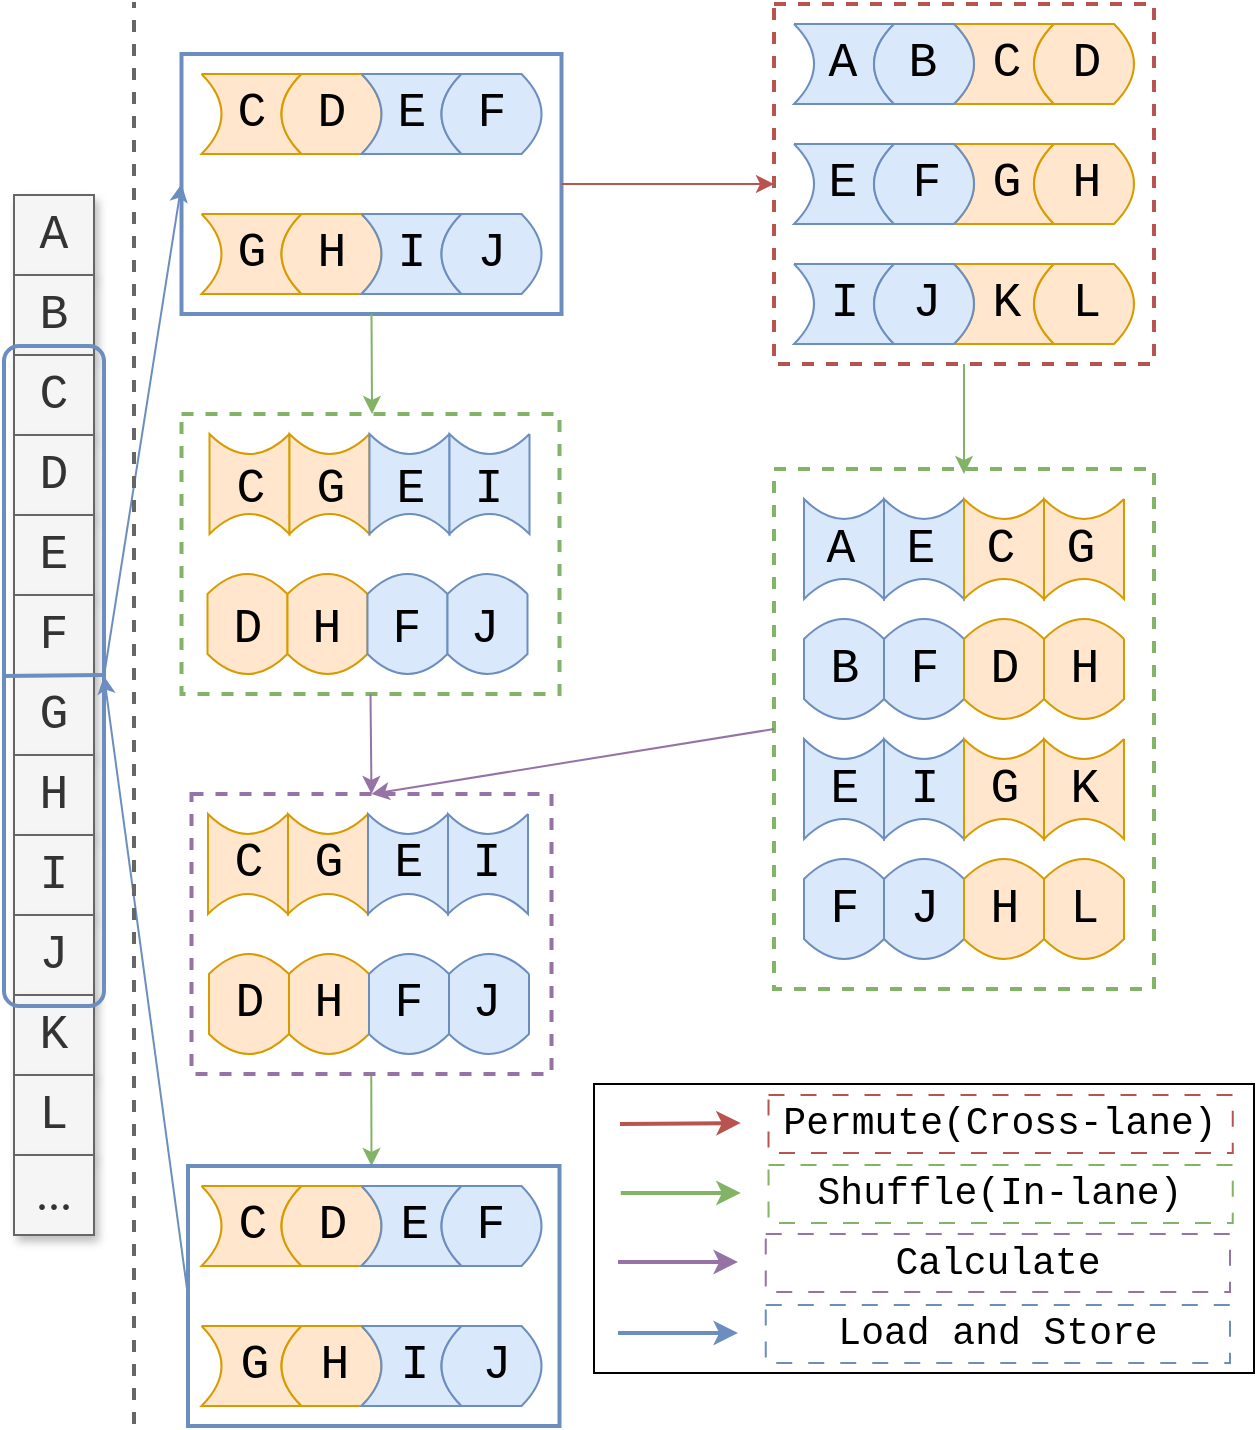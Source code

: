 <mxfile version="21.6.3" type="github">
  <diagram name="第 1 页" id="lbHyK5IdB7Bmq58c4Xi4">
    <mxGraphModel dx="-914" dy="1329" grid="1" gridSize="10" guides="1" tooltips="1" connect="1" arrows="1" fold="1" page="1" pageScale="1" pageWidth="827" pageHeight="1169" math="0" shadow="0">
      <root>
        <mxCell id="0" />
        <mxCell id="1" parent="0" />
        <mxCell id="d73TbNLPr0qdBQjy9OYK-1" value="C" style="shape=stencil(tZTbjoMgEIafhtuGw3bvG3b7HlSnldSCi/T09ouATcVqD9HEmMw/8M1PhgExXheiAkRxgdgPopRg7P4uPiexqCvIbBBPwkixKSFkamv0Hs4yt5EhVQFG2ibLfhFeuTXNx3imlXIQqVXdydzlHUxI5fbiS4DF8tdOVDn+ASyYaDKoiK5fxy6W84DJTH672Nb95H6nA3cdk7kaNxmYfI5l3ClDl5vxjcj2O6OPKn9ophLN4PQSbfqgT/BkHB4fswWUUt0BbgP9DuLvKPIGQcKe7xYR42WMLzStkQrvOE0u0GuIxOnXE6eJz9ESvsu9Znl1oMOMb7WBkdZvZVmG53Ok6uACX7pXwavhVffCPw==);whiteSpace=wrap;html=1;fillStyle=auto;shadow=0;fillColor=#ffe6cc;strokeColor=#d79b00;fontSize=24;fontFamily=Courier New;" vertex="1" parent="1">
          <mxGeometry x="4233.75" y="1205" width="50" height="40" as="geometry" />
        </mxCell>
        <mxCell id="d73TbNLPr0qdBQjy9OYK-2" value="D" style="shape=stencil(tZTZbsMgEEW/hsdWLIqU14q2/0HsSY3igIvJ9vfBgJMYL00jW7IszR185uKBQYzXhagAUVwg9okoJRi7t4tPSSzqCjIbxKMwUmxKCJnaGr2Dk8xtZEhVgJG2ybIvhD/cmuZhPNNKOYjUqu5kHvIOJqRy3+JzgMXyl05UOf4eLJhoMqiIfj+PfV8tAyYL+e1iW/ez+50P3HVMlmrcbGDyOpZxp4wdbsY3Itv9GH1Q+aCZSjQXp5do03t9hLvL4fswvM+WUEr1QFi/QPg9iLwhkPgbbi6isIrxmSY1aDJF/mM0PUHPMRKrb39ZpYnVySK+0b1+eXWkyYxvtYGJ7m9lWYYJOlF1dIEv3avg1TDYvXAF);whiteSpace=wrap;html=1;fillColor=#ffe6cc;strokeColor=#d79b00;fontSize=24;fontFamily=Courier New;" vertex="1" parent="1">
          <mxGeometry x="4273.75" y="1205" width="50" height="40" as="geometry" />
        </mxCell>
        <mxCell id="d73TbNLPr0qdBQjy9OYK-3" value="E" style="shape=stencil(tZTbjoMgEIafhtuGw3bvG3b7HlSnldSCi/T09ouATcVqD9HEmMw/8M1PhgExXheiAkRxgdgPopRg7P4uPiexqCvIbBBPwkixKSFkamv0Hs4yt5EhVQFG2ibLfhFeuTXNx3imlXIQqVXdydzlHUxI5fbiS4DF8tdOVDn+ASyYaDKoiK5fxy6W84DJTH672Nb95H6nA3cdk7kaNxmYfI5l3ClDl5vxjcj2O6OPKn9ophLN4PQSbfqgT/BkHB4fswWUUt0BbgP9DuLvKPIGQcKe7xYR42WMLzStkQrvOE0u0GuIxOnXE6eJz9ESvsu9Znl1oMOMb7WBkdZvZVmG53Ok6uACX7pXwavhVffCPw==);whiteSpace=wrap;html=1;fillStyle=auto;shadow=0;fillColor=#dae8fc;strokeColor=#6c8ebf;fontSize=24;fontFamily=Courier New;" vertex="1" parent="1">
          <mxGeometry x="4313.75" y="1205" width="50" height="40" as="geometry" />
        </mxCell>
        <mxCell id="d73TbNLPr0qdBQjy9OYK-4" value="F" style="shape=stencil(tZTZbsMgEEW/hsdWLIqU14q2/0HsSY3igIvJ9vfBgJMYL00jW7IszR185uKBQYzXhagAUVwg9okoJRi7t4tPSSzqCjIbxKMwUmxKCJnaGr2Dk8xtZEhVgJG2ybIvhD/cmuZhPNNKOYjUqu5kHvIOJqRy3+JzgMXyl05UOf4eLJhoMqiIfj+PfV8tAyYL+e1iW/ez+50P3HVMlmrcbGDyOpZxp4wdbsY3Itv9GH1Q+aCZSjQXp5do03t9hLvL4fswvM+WUEr1QFi/QPg9iLwhkPgbbi6isIrxmSY1aDJF/mM0PUHPMRKrb39ZpYnVySK+0b1+eXWkyYxvtYGJ7m9lWYYJOlF1dIEv3avg1TDYvXAF);whiteSpace=wrap;html=1;fillColor=#dae8fc;strokeColor=#6c8ebf;fontSize=24;fontFamily=Courier New;" vertex="1" parent="1">
          <mxGeometry x="4353.75" y="1205" width="50" height="40" as="geometry" />
        </mxCell>
        <mxCell id="d73TbNLPr0qdBQjy9OYK-5" value="G" style="shape=stencil(tZTbjoMgEIafhtuGw3bvG3b7HlSnldSCi/T09ouATcVqD9HEmMw/8M1PhgExXheiAkRxgdgPopRg7P4uPiexqCvIbBBPwkixKSFkamv0Hs4yt5EhVQFG2ibLfhFeuTXNx3imlXIQqVXdydzlHUxI5fbiS4DF8tdOVDn+ASyYaDKoiK5fxy6W84DJTH672Nb95H6nA3cdk7kaNxmYfI5l3ClDl5vxjcj2O6OPKn9ophLN4PQSbfqgT/BkHB4fswWUUt0BbgP9DuLvKPIGQcKe7xYR42WMLzStkQrvOE0u0GuIxOnXE6eJz9ESvsu9Znl1oMOMb7WBkdZvZVmG53Ok6uACX7pXwavhVffCPw==);whiteSpace=wrap;html=1;fillStyle=auto;shadow=0;fillColor=#ffe6cc;strokeColor=#d79b00;fontSize=24;fontFamily=Courier New;" vertex="1" parent="1">
          <mxGeometry x="4233.75" y="1275" width="50" height="40" as="geometry" />
        </mxCell>
        <mxCell id="d73TbNLPr0qdBQjy9OYK-6" value="H" style="shape=stencil(tZTZbsMgEEW/hsdWLIqU14q2/0HsSY3igIvJ9vfBgJMYL00jW7IszR185uKBQYzXhagAUVwg9okoJRi7t4tPSSzqCjIbxKMwUmxKCJnaGr2Dk8xtZEhVgJG2ybIvhD/cmuZhPNNKOYjUqu5kHvIOJqRy3+JzgMXyl05UOf4eLJhoMqiIfj+PfV8tAyYL+e1iW/ez+50P3HVMlmrcbGDyOpZxp4wdbsY3Itv9GH1Q+aCZSjQXp5do03t9hLvL4fswvM+WUEr1QFi/QPg9iLwhkPgbbi6isIrxmSY1aDJF/mM0PUHPMRKrb39ZpYnVySK+0b1+eXWkyYxvtYGJ7m9lWYYJOlF1dIEv3avg1TDYvXAF);whiteSpace=wrap;html=1;fillColor=#ffe6cc;strokeColor=#d79b00;fontSize=24;fontFamily=Courier New;" vertex="1" parent="1">
          <mxGeometry x="4273.75" y="1275" width="50" height="40" as="geometry" />
        </mxCell>
        <mxCell id="d73TbNLPr0qdBQjy9OYK-7" value="I" style="shape=stencil(tZTbjoMgEIafhtuGw3bvG3b7HlSnldSCi/T09ouATcVqD9HEmMw/8M1PhgExXheiAkRxgdgPopRg7P4uPiexqCvIbBBPwkixKSFkamv0Hs4yt5EhVQFG2ibLfhFeuTXNx3imlXIQqVXdydzlHUxI5fbiS4DF8tdOVDn+ASyYaDKoiK5fxy6W84DJTH672Nb95H6nA3cdk7kaNxmYfI5l3ClDl5vxjcj2O6OPKn9ophLN4PQSbfqgT/BkHB4fswWUUt0BbgP9DuLvKPIGQcKe7xYR42WMLzStkQrvOE0u0GuIxOnXE6eJz9ESvsu9Znl1oMOMb7WBkdZvZVmG53Ok6uACX7pXwavhVffCPw==);whiteSpace=wrap;html=1;fillStyle=auto;shadow=0;fillColor=#dae8fc;strokeColor=#6c8ebf;fontSize=24;fontFamily=Courier New;" vertex="1" parent="1">
          <mxGeometry x="4313.75" y="1275" width="50" height="40" as="geometry" />
        </mxCell>
        <mxCell id="d73TbNLPr0qdBQjy9OYK-8" value="J" style="shape=stencil(tZTZbsMgEEW/hsdWLIqU14q2/0HsSY3igIvJ9vfBgJMYL00jW7IszR185uKBQYzXhagAUVwg9okoJRi7t4tPSSzqCjIbxKMwUmxKCJnaGr2Dk8xtZEhVgJG2ybIvhD/cmuZhPNNKOYjUqu5kHvIOJqRy3+JzgMXyl05UOf4eLJhoMqiIfj+PfV8tAyYL+e1iW/ez+50P3HVMlmrcbGDyOpZxp4wdbsY3Itv9GH1Q+aCZSjQXp5do03t9hLvL4fswvM+WUEr1QFi/QPg9iLwhkPgbbi6isIrxmSY1aDJF/mM0PUHPMRKrb39ZpYnVySK+0b1+eXWkyYxvtYGJ7m9lWYYJOlF1dIEv3avg1TDYvXAF);whiteSpace=wrap;html=1;fillColor=#dae8fc;strokeColor=#6c8ebf;fontSize=24;fontFamily=Courier New;" vertex="1" parent="1">
          <mxGeometry x="4353.75" y="1275" width="50" height="40" as="geometry" />
        </mxCell>
        <mxCell id="d73TbNLPr0qdBQjy9OYK-9" value="" style="rounded=0;whiteSpace=wrap;html=1;fillColor=none;strokeColor=#6C8EBF;strokeWidth=2;" vertex="1" parent="1">
          <mxGeometry x="4223.75" y="1195" width="190" height="130" as="geometry" />
        </mxCell>
        <mxCell id="d73TbNLPr0qdBQjy9OYK-10" value="" style="endArrow=classic;html=1;rounded=0;exitX=0.5;exitY=1;exitDx=0;exitDy=0;fillColor=#d5e8d4;strokeColor=#82b366;" edge="1" parent="1" source="d73TbNLPr0qdBQjy9OYK-9">
          <mxGeometry width="50" height="50" relative="1" as="geometry">
            <mxPoint x="4321" y="1335" as="sourcePoint" />
            <mxPoint x="4319" y="1375" as="targetPoint" />
          </mxGeometry>
        </mxCell>
        <mxCell id="d73TbNLPr0qdBQjy9OYK-11" value="" style="endArrow=classic;html=1;rounded=0;entryX=0;entryY=0.5;entryDx=0;entryDy=0;fillColor=#f8cecc;strokeColor=#b85450;exitX=1;exitY=0.5;exitDx=0;exitDy=0;" edge="1" parent="1" source="d73TbNLPr0qdBQjy9OYK-9" target="d73TbNLPr0qdBQjy9OYK-60">
          <mxGeometry width="50" height="50" relative="1" as="geometry">
            <mxPoint x="4318.25" y="1345" as="sourcePoint" />
            <mxPoint x="4318.25" y="1414.5" as="targetPoint" />
          </mxGeometry>
        </mxCell>
        <mxCell id="d73TbNLPr0qdBQjy9OYK-12" value="" style="endArrow=classic;html=1;rounded=0;exitX=0.5;exitY=1;exitDx=0;exitDy=0;fillColor=#d5e8d4;strokeColor=#82b366;" edge="1" parent="1" source="d73TbNLPr0qdBQjy9OYK-60">
          <mxGeometry width="50" height="50" relative="1" as="geometry">
            <mxPoint x="4580.25" y="1365" as="sourcePoint" />
            <mxPoint x="4615" y="1405" as="targetPoint" />
          </mxGeometry>
        </mxCell>
        <mxCell id="d73TbNLPr0qdBQjy9OYK-13" value="" style="group" vertex="1" connectable="0" parent="1">
          <mxGeometry x="4520" y="1402.5" width="190" height="260" as="geometry" />
        </mxCell>
        <mxCell id="d73TbNLPr0qdBQjy9OYK-14" value="" style="shape=stencil(tZTbjoMgEIafhtuGw3bvG3b7HlSnldSCi/T09ouATcVqD9HEmMw/8M1PhgExXheiAkRxgdgPopRg7P4uPiexqCvIbBBPwkixKSFkamv0Hs4yt5EhVQFG2ibLfhFeuTXNx3imlXIQqVXdydzlHUxI5fbiS4DF8tdOVDn+ASyYaDKoiK5fxy6W84DJTH672Nb95H6nA3cdk7kaNxmYfI5l3ClDl5vxjcj2O6OPKn9ophLN4PQSbfqgT/BkHB4fswWUUt0BbgP9DuLvKPIGQcKe7xYR42WMLzStkQrvOE0u0GuIxOnXE6eJz9ESvsu9Znl1oMOMb7WBkdZvZVmG53Ok6uACX7pXwavhVffCPw==);whiteSpace=wrap;html=1;fillStyle=auto;shadow=0;rotation=90;fillColor=#dae8fc;strokeColor=#6c8ebf;fontSize=24;fontFamily=Courier New;" vertex="1" parent="d73TbNLPr0qdBQjy9OYK-13">
          <mxGeometry x="10" y="140" width="50" height="40" as="geometry" />
        </mxCell>
        <mxCell id="d73TbNLPr0qdBQjy9OYK-15" value="" style="shape=stencil(tZTbjoMgEIafhtuGw3bvG3b7HlSnldSCi/T09ouATcVqD9HEmMw/8M1PhgExXheiAkRxgdgPopRg7P4uPiexqCvIbBBPwkixKSFkamv0Hs4yt5EhVQFG2ibLfhFeuTXNx3imlXIQqVXdydzlHUxI5fbiS4DF8tdOVDn+ASyYaDKoiK5fxy6W84DJTH672Nb95H6nA3cdk7kaNxmYfI5l3ClDl5vxjcj2O6OPKn9ophLN4PQSbfqgT/BkHB4fswWUUt0BbgP9DuLvKPIGQcKe7xYR42WMLzStkQrvOE0u0GuIxOnXE6eJz9ESvsu9Znl1oMOMb7WBkdZvZVmG53Ok6uACX7pXwavhVffCPw==);whiteSpace=wrap;html=1;fillStyle=auto;shadow=0;rotation=90;fillColor=#dae8fc;strokeColor=#6c8ebf;fontSize=24;fontFamily=Courier New;" vertex="1" parent="d73TbNLPr0qdBQjy9OYK-13">
          <mxGeometry x="50" y="140" width="50" height="40" as="geometry" />
        </mxCell>
        <mxCell id="d73TbNLPr0qdBQjy9OYK-16" value="" style="shape=stencil(tZTbjoMgEIafhtuGw3bvG3b7HlSnldSCi/T09ouATcVqD9HEmMw/8M1PhgExXheiAkRxgdgPopRg7P4uPiexqCvIbBBPwkixKSFkamv0Hs4yt5EhVQFG2ibLfhFeuTXNx3imlXIQqVXdydzlHUxI5fbiS4DF8tdOVDn+ASyYaDKoiK5fxy6W84DJTH672Nb95H6nA3cdk7kaNxmYfI5l3ClDl5vxjcj2O6OPKn9ophLN4PQSbfqgT/BkHB4fswWUUt0BbgP9DuLvKPIGQcKe7xYR42WMLzStkQrvOE0u0GuIxOnXE6eJz9ESvsu9Znl1oMOMb7WBkdZvZVmG53Ok6uACX7pXwavhVffCPw==);whiteSpace=wrap;html=1;fillStyle=auto;shadow=0;rotation=90;fillColor=#ffe6cc;strokeColor=#d79b00;fontSize=24;fontFamily=Courier New;" vertex="1" parent="d73TbNLPr0qdBQjy9OYK-13">
          <mxGeometry x="90" y="140" width="50" height="40" as="geometry" />
        </mxCell>
        <mxCell id="d73TbNLPr0qdBQjy9OYK-17" value="" style="shape=stencil(tZTbjoMgEIafhtuGw3bvG3b7HlSnldSCi/T09ouATcVqD9HEmMw/8M1PhgExXheiAkRxgdgPopRg7P4uPiexqCvIbBBPwkixKSFkamv0Hs4yt5EhVQFG2ibLfhFeuTXNx3imlXIQqVXdydzlHUxI5fbiS4DF8tdOVDn+ASyYaDKoiK5fxy6W84DJTH672Nb95H6nA3cdk7kaNxmYfI5l3ClDl5vxjcj2O6OPKn9ophLN4PQSbfqgT/BkHB4fswWUUt0BbgP9DuLvKPIGQcKe7xYR42WMLzStkQrvOE0u0GuIxOnXE6eJz9ESvsu9Znl1oMOMb7WBkdZvZVmG53Ok6uACX7pXwavhVffCPw==);whiteSpace=wrap;html=1;fillStyle=auto;shadow=0;rotation=90;fillColor=#ffe6cc;strokeColor=#d79b00;fontSize=24;fontFamily=Courier New;" vertex="1" parent="d73TbNLPr0qdBQjy9OYK-13">
          <mxGeometry x="130" y="140" width="50" height="40" as="geometry" />
        </mxCell>
        <mxCell id="d73TbNLPr0qdBQjy9OYK-18" value="" style="shape=stencil(tZTZbsMgEEW/hsdWLIqU14q2/0HsSY3igIvJ9vfBgJMYL00jW7IszR185uKBQYzXhagAUVwg9okoJRi7t4tPSSzqCjIbxKMwUmxKCJnaGr2Dk8xtZEhVgJG2ybIvhD/cmuZhPNNKOYjUqu5kHvIOJqRy3+JzgMXyl05UOf4eLJhoMqiIfj+PfV8tAyYL+e1iW/ez+50P3HVMlmrcbGDyOpZxp4wdbsY3Itv9GH1Q+aCZSjQXp5do03t9hLvL4fswvM+WUEr1QFi/QPg9iLwhkPgbbi6isIrxmSY1aDJF/mM0PUHPMRKrb39ZpYnVySK+0b1+eXWkyYxvtYGJ7m9lWYYJOlF1dIEv3avg1TDYvXAF);whiteSpace=wrap;html=1;rotation=90;fillColor=#dae8fc;strokeColor=#6c8ebf;fontSize=24;fontFamily=Courier New;" vertex="1" parent="d73TbNLPr0qdBQjy9OYK-13">
          <mxGeometry x="10" y="80" width="50" height="40" as="geometry" />
        </mxCell>
        <mxCell id="d73TbNLPr0qdBQjy9OYK-19" value="" style="shape=stencil(tZTZbsMgEEW/hsdWLIqU14q2/0HsSY3igIvJ9vfBgJMYL00jW7IszR185uKBQYzXhagAUVwg9okoJRi7t4tPSSzqCjIbxKMwUmxKCJnaGr2Dk8xtZEhVgJG2ybIvhD/cmuZhPNNKOYjUqu5kHvIOJqRy3+JzgMXyl05UOf4eLJhoMqiIfj+PfV8tAyYL+e1iW/ez+50P3HVMlmrcbGDyOpZxp4wdbsY3Itv9GH1Q+aCZSjQXp5do03t9hLvL4fswvM+WUEr1QFi/QPg9iLwhkPgbbi6isIrxmSY1aDJF/mM0PUHPMRKrb39ZpYnVySK+0b1+eXWkyYxvtYGJ7m9lWYYJOlF1dIEv3avg1TDYvXAF);whiteSpace=wrap;html=1;rotation=90;fillColor=#dae8fc;strokeColor=#6c8ebf;fontSize=24;fontFamily=Courier New;" vertex="1" parent="d73TbNLPr0qdBQjy9OYK-13">
          <mxGeometry x="50" y="80" width="50" height="40" as="geometry" />
        </mxCell>
        <mxCell id="d73TbNLPr0qdBQjy9OYK-20" value="" style="shape=stencil(tZTZbsMgEEW/hsdWLIqU14q2/0HsSY3igIvJ9vfBgJMYL00jW7IszR185uKBQYzXhagAUVwg9okoJRi7t4tPSSzqCjIbxKMwUmxKCJnaGr2Dk8xtZEhVgJG2ybIvhD/cmuZhPNNKOYjUqu5kHvIOJqRy3+JzgMXyl05UOf4eLJhoMqiIfj+PfV8tAyYL+e1iW/ez+50P3HVMlmrcbGDyOpZxp4wdbsY3Itv9GH1Q+aCZSjQXp5do03t9hLvL4fswvM+WUEr1QFi/QPg9iLwhkPgbbi6isIrxmSY1aDJF/mM0PUHPMRKrb39ZpYnVySK+0b1+eXWkyYxvtYGJ7m9lWYYJOlF1dIEv3avg1TDYvXAF);whiteSpace=wrap;html=1;rotation=90;fillColor=#ffe6cc;strokeColor=#d79b00;fontSize=24;fontFamily=Courier New;" vertex="1" parent="d73TbNLPr0qdBQjy9OYK-13">
          <mxGeometry x="90" y="80" width="50" height="40" as="geometry" />
        </mxCell>
        <mxCell id="d73TbNLPr0qdBQjy9OYK-21" value="" style="shape=stencil(tZTZbsMgEEW/hsdWLIqU14q2/0HsSY3igIvJ9vfBgJMYL00jW7IszR185uKBQYzXhagAUVwg9okoJRi7t4tPSSzqCjIbxKMwUmxKCJnaGr2Dk8xtZEhVgJG2ybIvhD/cmuZhPNNKOYjUqu5kHvIOJqRy3+JzgMXyl05UOf4eLJhoMqiIfj+PfV8tAyYL+e1iW/ez+50P3HVMlmrcbGDyOpZxp4wdbsY3Itv9GH1Q+aCZSjQXp5do03t9hLvL4fswvM+WUEr1QFi/QPg9iLwhkPgbbi6isIrxmSY1aDJF/mM0PUHPMRKrb39ZpYnVySK+0b1+eXWkyYxvtYGJ7m9lWYYJOlF1dIEv3avg1TDYvXAF);whiteSpace=wrap;html=1;rotation=90;fillColor=#ffe6cc;strokeColor=#d79b00;fontSize=24;fontFamily=Courier New;" vertex="1" parent="d73TbNLPr0qdBQjy9OYK-13">
          <mxGeometry x="130" y="80" width="50" height="40" as="geometry" />
        </mxCell>
        <mxCell id="d73TbNLPr0qdBQjy9OYK-22" value="" style="shape=stencil(tZTbjoMgEIafhtuGw3bvG3b7HlSnldSCi/T09ouATcVqD9HEmMw/8M1PhgExXheiAkRxgdgPopRg7P4uPiexqCvIbBBPwkixKSFkamv0Hs4yt5EhVQFG2ibLfhFeuTXNx3imlXIQqVXdydzlHUxI5fbiS4DF8tdOVDn+ASyYaDKoiK5fxy6W84DJTH672Nb95H6nA3cdk7kaNxmYfI5l3ClDl5vxjcj2O6OPKn9ophLN4PQSbfqgT/BkHB4fswWUUt0BbgP9DuLvKPIGQcKe7xYR42WMLzStkQrvOE0u0GuIxOnXE6eJz9ESvsu9Znl1oMOMb7WBkdZvZVmG53Ok6uACX7pXwavhVffCPw==);whiteSpace=wrap;html=1;fillStyle=auto;shadow=0;rotation=90;fillColor=#dae8fc;strokeColor=#6c8ebf;fontSize=24;fontFamily=Courier New;" vertex="1" parent="d73TbNLPr0qdBQjy9OYK-13">
          <mxGeometry x="10" y="20" width="50" height="40" as="geometry" />
        </mxCell>
        <mxCell id="d73TbNLPr0qdBQjy9OYK-23" value="" style="shape=stencil(tZTbjoMgEIafhtuGw3bvG3b7HlSnldSCi/T09ouATcVqD9HEmMw/8M1PhgExXheiAkRxgdgPopRg7P4uPiexqCvIbBBPwkixKSFkamv0Hs4yt5EhVQFG2ibLfhFeuTXNx3imlXIQqVXdydzlHUxI5fbiS4DF8tdOVDn+ASyYaDKoiK5fxy6W84DJTH672Nb95H6nA3cdk7kaNxmYfI5l3ClDl5vxjcj2O6OPKn9ophLN4PQSbfqgT/BkHB4fswWUUt0BbgP9DuLvKPIGQcKe7xYR42WMLzStkQrvOE0u0GuIxOnXE6eJz9ESvsu9Znl1oMOMb7WBkdZvZVmG53Ok6uACX7pXwavhVffCPw==);whiteSpace=wrap;html=1;fillStyle=auto;shadow=0;rotation=90;fillColor=#dae8fc;strokeColor=#6c8ebf;fontSize=24;fontFamily=Courier New;" vertex="1" parent="d73TbNLPr0qdBQjy9OYK-13">
          <mxGeometry x="50" y="20" width="50" height="40" as="geometry" />
        </mxCell>
        <mxCell id="d73TbNLPr0qdBQjy9OYK-24" value="" style="shape=stencil(tZTbjoMgEIafhtuGw3bvG3b7HlSnldSCi/T09ouATcVqD9HEmMw/8M1PhgExXheiAkRxgdgPopRg7P4uPiexqCvIbBBPwkixKSFkamv0Hs4yt5EhVQFG2ibLfhFeuTXNx3imlXIQqVXdydzlHUxI5fbiS4DF8tdOVDn+ASyYaDKoiK5fxy6W84DJTH672Nb95H6nA3cdk7kaNxmYfI5l3ClDl5vxjcj2O6OPKn9ophLN4PQSbfqgT/BkHB4fswWUUt0BbgP9DuLvKPIGQcKe7xYR42WMLzStkQrvOE0u0GuIxOnXE6eJz9ESvsu9Znl1oMOMb7WBkdZvZVmG53Ok6uACX7pXwavhVffCPw==);whiteSpace=wrap;html=1;fillStyle=auto;shadow=0;rotation=90;fillColor=#ffe6cc;strokeColor=#d79b00;fontSize=24;fontFamily=Courier New;" vertex="1" parent="d73TbNLPr0qdBQjy9OYK-13">
          <mxGeometry x="90" y="20" width="50" height="40" as="geometry" />
        </mxCell>
        <mxCell id="d73TbNLPr0qdBQjy9OYK-25" value="" style="shape=stencil(tZTbjoMgEIafhtuGw3bvG3b7HlSnldSCi/T09ouATcVqD9HEmMw/8M1PhgExXheiAkRxgdgPopRg7P4uPiexqCvIbBBPwkixKSFkamv0Hs4yt5EhVQFG2ibLfhFeuTXNx3imlXIQqVXdydzlHUxI5fbiS4DF8tdOVDn+ASyYaDKoiK5fxy6W84DJTH672Nb95H6nA3cdk7kaNxmYfI5l3ClDl5vxjcj2O6OPKn9ophLN4PQSbfqgT/BkHB4fswWUUt0BbgP9DuLvKPIGQcKe7xYR42WMLzStkQrvOE0u0GuIxOnXE6eJz9ESvsu9Znl1oMOMb7WBkdZvZVmG53Ok6uACX7pXwavhVffCPw==);whiteSpace=wrap;html=1;fillStyle=auto;shadow=0;rotation=90;fillColor=#ffe6cc;strokeColor=#d79b00;fontSize=24;fontFamily=Courier New;" vertex="1" parent="d73TbNLPr0qdBQjy9OYK-13">
          <mxGeometry x="130" y="20" width="50" height="40" as="geometry" />
        </mxCell>
        <mxCell id="d73TbNLPr0qdBQjy9OYK-26" value="" style="shape=stencil(tZTZbsMgEEW/hsdWLIqU14q2/0HsSY3igIvJ9vfBgJMYL00jW7IszR185uKBQYzXhagAUVwg9okoJRi7t4tPSSzqCjIbxKMwUmxKCJnaGr2Dk8xtZEhVgJG2ybIvhD/cmuZhPNNKOYjUqu5kHvIOJqRy3+JzgMXyl05UOf4eLJhoMqiIfj+PfV8tAyYL+e1iW/ez+50P3HVMlmrcbGDyOpZxp4wdbsY3Itv9GH1Q+aCZSjQXp5do03t9hLvL4fswvM+WUEr1QFi/QPg9iLwhkPgbbi6isIrxmSY1aDJF/mM0PUHPMRKrb39ZpYnVySK+0b1+eXWkyYxvtYGJ7m9lWYYJOlF1dIEv3avg1TDYvXAF);whiteSpace=wrap;html=1;rotation=90;fillColor=#dae8fc;strokeColor=#6c8ebf;fontSize=24;fontFamily=Courier New;" vertex="1" parent="d73TbNLPr0qdBQjy9OYK-13">
          <mxGeometry x="10" y="200" width="50" height="40" as="geometry" />
        </mxCell>
        <mxCell id="d73TbNLPr0qdBQjy9OYK-27" value="" style="shape=stencil(tZTZbsMgEEW/hsdWLIqU14q2/0HsSY3igIvJ9vfBgJMYL00jW7IszR185uKBQYzXhagAUVwg9okoJRi7t4tPSSzqCjIbxKMwUmxKCJnaGr2Dk8xtZEhVgJG2ybIvhD/cmuZhPNNKOYjUqu5kHvIOJqRy3+JzgMXyl05UOf4eLJhoMqiIfj+PfV8tAyYL+e1iW/ez+50P3HVMlmrcbGDyOpZxp4wdbsY3Itv9GH1Q+aCZSjQXp5do03t9hLvL4fswvM+WUEr1QFi/QPg9iLwhkPgbbi6isIrxmSY1aDJF/mM0PUHPMRKrb39ZpYnVySK+0b1+eXWkyYxvtYGJ7m9lWYYJOlF1dIEv3avg1TDYvXAF);whiteSpace=wrap;html=1;rotation=90;fillColor=#dae8fc;strokeColor=#6c8ebf;fontSize=24;fontFamily=Courier New;" vertex="1" parent="d73TbNLPr0qdBQjy9OYK-13">
          <mxGeometry x="50" y="200" width="50" height="40" as="geometry" />
        </mxCell>
        <mxCell id="d73TbNLPr0qdBQjy9OYK-28" value="" style="shape=stencil(tZTZbsMgEEW/hsdWLIqU14q2/0HsSY3igIvJ9vfBgJMYL00jW7IszR185uKBQYzXhagAUVwg9okoJRi7t4tPSSzqCjIbxKMwUmxKCJnaGr2Dk8xtZEhVgJG2ybIvhD/cmuZhPNNKOYjUqu5kHvIOJqRy3+JzgMXyl05UOf4eLJhoMqiIfj+PfV8tAyYL+e1iW/ez+50P3HVMlmrcbGDyOpZxp4wdbsY3Itv9GH1Q+aCZSjQXp5do03t9hLvL4fswvM+WUEr1QFi/QPg9iLwhkPgbbi6isIrxmSY1aDJF/mM0PUHPMRKrb39ZpYnVySK+0b1+eXWkyYxvtYGJ7m9lWYYJOlF1dIEv3avg1TDYvXAF);whiteSpace=wrap;html=1;rotation=90;fillColor=#ffe6cc;strokeColor=#d79b00;fontSize=24;fontFamily=Courier New;" vertex="1" parent="d73TbNLPr0qdBQjy9OYK-13">
          <mxGeometry x="90" y="200" width="50" height="40" as="geometry" />
        </mxCell>
        <mxCell id="d73TbNLPr0qdBQjy9OYK-29" value="" style="shape=stencil(tZTZbsMgEEW/hsdWLIqU14q2/0HsSY3igIvJ9vfBgJMYL00jW7IszR185uKBQYzXhagAUVwg9okoJRi7t4tPSSzqCjIbxKMwUmxKCJnaGr2Dk8xtZEhVgJG2ybIvhD/cmuZhPNNKOYjUqu5kHvIOJqRy3+JzgMXyl05UOf4eLJhoMqiIfj+PfV8tAyYL+e1iW/ez+50P3HVMlmrcbGDyOpZxp4wdbsY3Itv9GH1Q+aCZSjQXp5do03t9hLvL4fswvM+WUEr1QFi/QPg9iLwhkPgbbi6isIrxmSY1aDJF/mM0PUHPMRKrb39ZpYnVySK+0b1+eXWkyYxvtYGJ7m9lWYYJOlF1dIEv3avg1TDYvXAF);whiteSpace=wrap;html=1;rotation=90;fillColor=#ffe6cc;strokeColor=#d79b00;fontSize=24;fontFamily=Courier New;" vertex="1" parent="d73TbNLPr0qdBQjy9OYK-13">
          <mxGeometry x="130" y="200" width="50" height="40" as="geometry" />
        </mxCell>
        <mxCell id="d73TbNLPr0qdBQjy9OYK-30" value="" style="rounded=0;whiteSpace=wrap;html=1;fillColor=none;dashed=1;strokeColor=#82b366;strokeWidth=2;" vertex="1" parent="d73TbNLPr0qdBQjy9OYK-13">
          <mxGeometry width="190" height="260" as="geometry" />
        </mxCell>
        <mxCell id="d73TbNLPr0qdBQjy9OYK-31" value="&lt;font style=&quot;font-size: 24px;&quot; face=&quot;Courier New&quot;&gt;A&lt;/font&gt;" style="text;html=1;strokeColor=none;fillColor=none;align=center;verticalAlign=middle;whiteSpace=wrap;rounded=0;" vertex="1" parent="d73TbNLPr0qdBQjy9OYK-13">
          <mxGeometry x="12.25" y="20" width="42.5" height="40" as="geometry" />
        </mxCell>
        <mxCell id="d73TbNLPr0qdBQjy9OYK-32" value="&lt;font style=&quot;font-size: 24px;&quot; face=&quot;Courier New&quot;&gt;E&lt;/font&gt;" style="text;html=1;strokeColor=none;fillColor=none;align=center;verticalAlign=middle;whiteSpace=wrap;rounded=0;" vertex="1" parent="d73TbNLPr0qdBQjy9OYK-13">
          <mxGeometry x="52.25" y="20" width="42.5" height="40" as="geometry" />
        </mxCell>
        <mxCell id="d73TbNLPr0qdBQjy9OYK-33" value="&lt;font style=&quot;font-size: 24px;&quot; face=&quot;Courier New&quot;&gt;C&lt;/font&gt;" style="text;html=1;strokeColor=none;fillColor=none;align=center;verticalAlign=middle;whiteSpace=wrap;rounded=0;" vertex="1" parent="d73TbNLPr0qdBQjy9OYK-13">
          <mxGeometry x="92.25" y="20" width="42.5" height="40" as="geometry" />
        </mxCell>
        <mxCell id="d73TbNLPr0qdBQjy9OYK-34" value="&lt;font style=&quot;font-size: 24px;&quot; face=&quot;Courier New&quot;&gt;G&lt;/font&gt;" style="text;html=1;strokeColor=none;fillColor=none;align=center;verticalAlign=middle;whiteSpace=wrap;rounded=0;" vertex="1" parent="d73TbNLPr0qdBQjy9OYK-13">
          <mxGeometry x="132.25" y="20" width="42.5" height="40" as="geometry" />
        </mxCell>
        <mxCell id="d73TbNLPr0qdBQjy9OYK-35" value="&lt;font style=&quot;font-size: 24px;&quot; face=&quot;Courier New&quot;&gt;B&lt;/font&gt;" style="text;html=1;strokeColor=none;fillColor=none;align=center;verticalAlign=middle;whiteSpace=wrap;rounded=0;" vertex="1" parent="d73TbNLPr0qdBQjy9OYK-13">
          <mxGeometry x="13.88" y="80" width="42.5" height="40" as="geometry" />
        </mxCell>
        <mxCell id="d73TbNLPr0qdBQjy9OYK-36" value="&lt;font style=&quot;font-size: 24px;&quot; face=&quot;Courier New&quot;&gt;F&lt;/font&gt;" style="text;html=1;strokeColor=none;fillColor=none;align=center;verticalAlign=middle;whiteSpace=wrap;rounded=0;" vertex="1" parent="d73TbNLPr0qdBQjy9OYK-13">
          <mxGeometry x="53.63" y="80" width="42.5" height="40" as="geometry" />
        </mxCell>
        <mxCell id="d73TbNLPr0qdBQjy9OYK-37" value="&lt;font style=&quot;font-size: 24px;&quot; face=&quot;Courier New&quot;&gt;D&lt;/font&gt;" style="text;html=1;strokeColor=none;fillColor=none;align=center;verticalAlign=middle;whiteSpace=wrap;rounded=0;" vertex="1" parent="d73TbNLPr0qdBQjy9OYK-13">
          <mxGeometry x="93.63" y="80" width="42.5" height="40" as="geometry" />
        </mxCell>
        <mxCell id="d73TbNLPr0qdBQjy9OYK-38" value="&lt;font style=&quot;font-size: 24px;&quot; face=&quot;Courier New&quot;&gt;H&lt;/font&gt;" style="text;html=1;strokeColor=none;fillColor=none;align=center;verticalAlign=middle;whiteSpace=wrap;rounded=0;" vertex="1" parent="d73TbNLPr0qdBQjy9OYK-13">
          <mxGeometry x="133.63" y="80" width="42.5" height="40" as="geometry" />
        </mxCell>
        <mxCell id="d73TbNLPr0qdBQjy9OYK-39" value="&lt;font style=&quot;font-size: 24px;&quot; face=&quot;Courier New&quot;&gt;E&lt;/font&gt;" style="text;html=1;strokeColor=none;fillColor=none;align=center;verticalAlign=middle;whiteSpace=wrap;rounded=0;" vertex="1" parent="d73TbNLPr0qdBQjy9OYK-13">
          <mxGeometry x="13.88" y="140" width="42.5" height="40" as="geometry" />
        </mxCell>
        <mxCell id="d73TbNLPr0qdBQjy9OYK-40" value="&lt;font style=&quot;font-size: 24px;&quot; face=&quot;Courier New&quot;&gt;I&lt;/font&gt;" style="text;html=1;strokeColor=none;fillColor=none;align=center;verticalAlign=middle;whiteSpace=wrap;rounded=0;" vertex="1" parent="d73TbNLPr0qdBQjy9OYK-13">
          <mxGeometry x="53.63" y="140" width="42.5" height="40" as="geometry" />
        </mxCell>
        <mxCell id="d73TbNLPr0qdBQjy9OYK-41" value="&lt;font style=&quot;font-size: 24px;&quot; face=&quot;Courier New&quot;&gt;G&lt;/font&gt;" style="text;html=1;strokeColor=none;fillColor=none;align=center;verticalAlign=middle;whiteSpace=wrap;rounded=0;" vertex="1" parent="d73TbNLPr0qdBQjy9OYK-13">
          <mxGeometry x="93.63" y="140" width="42.5" height="40" as="geometry" />
        </mxCell>
        <mxCell id="d73TbNLPr0qdBQjy9OYK-42" value="&lt;font style=&quot;font-size: 24px;&quot; face=&quot;Courier New&quot;&gt;K&lt;/font&gt;" style="text;html=1;strokeColor=none;fillColor=none;align=center;verticalAlign=middle;whiteSpace=wrap;rounded=0;" vertex="1" parent="d73TbNLPr0qdBQjy9OYK-13">
          <mxGeometry x="133.63" y="140" width="42.5" height="40" as="geometry" />
        </mxCell>
        <mxCell id="d73TbNLPr0qdBQjy9OYK-43" value="&lt;font style=&quot;font-size: 24px;&quot; face=&quot;Courier New&quot;&gt;F&lt;/font&gt;" style="text;html=1;strokeColor=none;fillColor=none;align=center;verticalAlign=middle;whiteSpace=wrap;rounded=0;" vertex="1" parent="d73TbNLPr0qdBQjy9OYK-13">
          <mxGeometry x="13.75" y="200" width="42.5" height="40" as="geometry" />
        </mxCell>
        <mxCell id="d73TbNLPr0qdBQjy9OYK-44" value="&lt;font style=&quot;font-size: 24px;&quot; face=&quot;Courier New&quot;&gt;J&lt;/font&gt;" style="text;html=1;strokeColor=none;fillColor=none;align=center;verticalAlign=middle;whiteSpace=wrap;rounded=0;" vertex="1" parent="d73TbNLPr0qdBQjy9OYK-13">
          <mxGeometry x="53.75" y="200" width="42.5" height="40" as="geometry" />
        </mxCell>
        <mxCell id="d73TbNLPr0qdBQjy9OYK-45" value="&lt;font style=&quot;font-size: 24px;&quot; face=&quot;Courier New&quot;&gt;H&lt;/font&gt;" style="text;html=1;strokeColor=none;fillColor=none;align=center;verticalAlign=middle;whiteSpace=wrap;rounded=0;" vertex="1" parent="d73TbNLPr0qdBQjy9OYK-13">
          <mxGeometry x="93.75" y="200" width="42.5" height="40" as="geometry" />
        </mxCell>
        <mxCell id="d73TbNLPr0qdBQjy9OYK-46" value="&lt;font style=&quot;font-size: 24px;&quot; face=&quot;Courier New&quot;&gt;L&lt;/font&gt;" style="text;html=1;strokeColor=none;fillColor=none;align=center;verticalAlign=middle;whiteSpace=wrap;rounded=0;" vertex="1" parent="d73TbNLPr0qdBQjy9OYK-13">
          <mxGeometry x="133.75" y="200" width="42.5" height="40" as="geometry" />
        </mxCell>
        <mxCell id="d73TbNLPr0qdBQjy9OYK-47" value="" style="group" vertex="1" connectable="0" parent="1">
          <mxGeometry x="4520" y="1170" width="190" height="180" as="geometry" />
        </mxCell>
        <mxCell id="d73TbNLPr0qdBQjy9OYK-48" value="" style="shape=stencil(tZTbjoMgEIafhtuGw3bvG3b7HlSnldSCi/T09ouATcVqD9HEmMw/8M1PhgExXheiAkRxgdgPopRg7P4uPiexqCvIbBBPwkixKSFkamv0Hs4yt5EhVQFG2ibLfhFeuTXNx3imlXIQqVXdydzlHUxI5fbiS4DF8tdOVDn+ASyYaDKoiK5fxy6W84DJTH672Nb95H6nA3cdk7kaNxmYfI5l3ClDl5vxjcj2O6OPKn9ophLN4PQSbfqgT/BkHB4fswWUUt0BbgP9DuLvKPIGQcKe7xYR42WMLzStkQrvOE0u0GuIxOnXE6eJz9ESvsu9Znl1oMOMb7WBkdZvZVmG53Ok6uACX7pXwavhVffCPw==);whiteSpace=wrap;html=1;fillStyle=auto;shadow=0;fillColor=#ffe6cc;strokeColor=#d79b00;fontSize=24;fontFamily=Courier New;container=0;" vertex="1" parent="d73TbNLPr0qdBQjy9OYK-47">
          <mxGeometry x="90" y="10" width="50" height="40" as="geometry" />
        </mxCell>
        <mxCell id="d73TbNLPr0qdBQjy9OYK-49" value="" style="shape=stencil(tZTZbsMgEEW/hsdWLIqU14q2/0HsSY3igIvJ9vfBgJMYL00jW7IszR185uKBQYzXhagAUVwg9okoJRi7t4tPSSzqCjIbxKMwUmxKCJnaGr2Dk8xtZEhVgJG2ybIvhD/cmuZhPNNKOYjUqu5kHvIOJqRy3+JzgMXyl05UOf4eLJhoMqiIfj+PfV8tAyYL+e1iW/ez+50P3HVMlmrcbGDyOpZxp4wdbsY3Itv9GH1Q+aCZSjQXp5do03t9hLvL4fswvM+WUEr1QFi/QPg9iLwhkPgbbi6isIrxmSY1aDJF/mM0PUHPMRKrb39ZpYnVySK+0b1+eXWkyYxvtYGJ7m9lWYYJOlF1dIEv3avg1TDYvXAF);whiteSpace=wrap;html=1;fillColor=#ffe6cc;strokeColor=#d79b00;fontSize=24;fontFamily=Courier New;container=0;" vertex="1" parent="d73TbNLPr0qdBQjy9OYK-47">
          <mxGeometry x="130" y="10" width="50" height="40" as="geometry" />
        </mxCell>
        <mxCell id="d73TbNLPr0qdBQjy9OYK-50" value="" style="shape=stencil(tZTbjoMgEIafhtuGw3bvG3b7HlSnldSCi/T09ouATcVqD9HEmMw/8M1PhgExXheiAkRxgdgPopRg7P4uPiexqCvIbBBPwkixKSFkamv0Hs4yt5EhVQFG2ibLfhFeuTXNx3imlXIQqVXdydzlHUxI5fbiS4DF8tdOVDn+ASyYaDKoiK5fxy6W84DJTH672Nb95H6nA3cdk7kaNxmYfI5l3ClDl5vxjcj2O6OPKn9ophLN4PQSbfqgT/BkHB4fswWUUt0BbgP9DuLvKPIGQcKe7xYR42WMLzStkQrvOE0u0GuIxOnXE6eJz9ESvsu9Znl1oMOMb7WBkdZvZVmG53Ok6uACX7pXwavhVffCPw==);whiteSpace=wrap;html=1;fillStyle=auto;shadow=0;fillColor=#dae8fc;strokeColor=#6c8ebf;fontSize=24;fontFamily=Courier New;container=0;" vertex="1" parent="d73TbNLPr0qdBQjy9OYK-47">
          <mxGeometry x="10" y="10" width="50" height="40" as="geometry" />
        </mxCell>
        <mxCell id="d73TbNLPr0qdBQjy9OYK-51" value="" style="shape=stencil(tZTZbsMgEEW/hsdWLIqU14q2/0HsSY3igIvJ9vfBgJMYL00jW7IszR185uKBQYzXhagAUVwg9okoJRi7t4tPSSzqCjIbxKMwUmxKCJnaGr2Dk8xtZEhVgJG2ybIvhD/cmuZhPNNKOYjUqu5kHvIOJqRy3+JzgMXyl05UOf4eLJhoMqiIfj+PfV8tAyYL+e1iW/ez+50P3HVMlmrcbGDyOpZxp4wdbsY3Itv9GH1Q+aCZSjQXp5do03t9hLvL4fswvM+WUEr1QFi/QPg9iLwhkPgbbi6isIrxmSY1aDJF/mM0PUHPMRKrb39ZpYnVySK+0b1+eXWkyYxvtYGJ7m9lWYYJOlF1dIEv3avg1TDYvXAF);whiteSpace=wrap;html=1;fillColor=#dae8fc;strokeColor=#6c8ebf;fontSize=24;fontFamily=Courier New;container=0;" vertex="1" parent="d73TbNLPr0qdBQjy9OYK-47">
          <mxGeometry x="50" y="10" width="50" height="40" as="geometry" />
        </mxCell>
        <mxCell id="d73TbNLPr0qdBQjy9OYK-52" value="" style="shape=stencil(tZTbjoMgEIafhtuGw3bvG3b7HlSnldSCi/T09ouATcVqD9HEmMw/8M1PhgExXheiAkRxgdgPopRg7P4uPiexqCvIbBBPwkixKSFkamv0Hs4yt5EhVQFG2ibLfhFeuTXNx3imlXIQqVXdydzlHUxI5fbiS4DF8tdOVDn+ASyYaDKoiK5fxy6W84DJTH672Nb95H6nA3cdk7kaNxmYfI5l3ClDl5vxjcj2O6OPKn9ophLN4PQSbfqgT/BkHB4fswWUUt0BbgP9DuLvKPIGQcKe7xYR42WMLzStkQrvOE0u0GuIxOnXE6eJz9ESvsu9Znl1oMOMb7WBkdZvZVmG53Ok6uACX7pXwavhVffCPw==);whiteSpace=wrap;html=1;fillStyle=auto;shadow=0;fillColor=#ffe6cc;strokeColor=#d79b00;fontSize=24;fontFamily=Courier New;container=0;" vertex="1" parent="d73TbNLPr0qdBQjy9OYK-47">
          <mxGeometry x="90" y="70" width="50" height="40" as="geometry" />
        </mxCell>
        <mxCell id="d73TbNLPr0qdBQjy9OYK-53" value="" style="shape=stencil(tZTZbsMgEEW/hsdWLIqU14q2/0HsSY3igIvJ9vfBgJMYL00jW7IszR185uKBQYzXhagAUVwg9okoJRi7t4tPSSzqCjIbxKMwUmxKCJnaGr2Dk8xtZEhVgJG2ybIvhD/cmuZhPNNKOYjUqu5kHvIOJqRy3+JzgMXyl05UOf4eLJhoMqiIfj+PfV8tAyYL+e1iW/ez+50P3HVMlmrcbGDyOpZxp4wdbsY3Itv9GH1Q+aCZSjQXp5do03t9hLvL4fswvM+WUEr1QFi/QPg9iLwhkPgbbi6isIrxmSY1aDJF/mM0PUHPMRKrb39ZpYnVySK+0b1+eXWkyYxvtYGJ7m9lWYYJOlF1dIEv3avg1TDYvXAF);whiteSpace=wrap;html=1;fillColor=#ffe6cc;strokeColor=#d79b00;fontSize=24;fontFamily=Courier New;container=0;" vertex="1" parent="d73TbNLPr0qdBQjy9OYK-47">
          <mxGeometry x="130" y="70" width="50" height="40" as="geometry" />
        </mxCell>
        <mxCell id="d73TbNLPr0qdBQjy9OYK-54" value="" style="shape=stencil(tZTbjoMgEIafhtuGw3bvG3b7HlSnldSCi/T09ouATcVqD9HEmMw/8M1PhgExXheiAkRxgdgPopRg7P4uPiexqCvIbBBPwkixKSFkamv0Hs4yt5EhVQFG2ibLfhFeuTXNx3imlXIQqVXdydzlHUxI5fbiS4DF8tdOVDn+ASyYaDKoiK5fxy6W84DJTH672Nb95H6nA3cdk7kaNxmYfI5l3ClDl5vxjcj2O6OPKn9ophLN4PQSbfqgT/BkHB4fswWUUt0BbgP9DuLvKPIGQcKe7xYR42WMLzStkQrvOE0u0GuIxOnXE6eJz9ESvsu9Znl1oMOMb7WBkdZvZVmG53Ok6uACX7pXwavhVffCPw==);whiteSpace=wrap;html=1;fillStyle=auto;shadow=0;fillColor=#dae8fc;strokeColor=#6c8ebf;fontSize=24;fontFamily=Courier New;container=0;" vertex="1" parent="d73TbNLPr0qdBQjy9OYK-47">
          <mxGeometry x="10" y="70" width="50" height="40" as="geometry" />
        </mxCell>
        <mxCell id="d73TbNLPr0qdBQjy9OYK-55" value="" style="shape=stencil(tZTZbsMgEEW/hsdWLIqU14q2/0HsSY3igIvJ9vfBgJMYL00jW7IszR185uKBQYzXhagAUVwg9okoJRi7t4tPSSzqCjIbxKMwUmxKCJnaGr2Dk8xtZEhVgJG2ybIvhD/cmuZhPNNKOYjUqu5kHvIOJqRy3+JzgMXyl05UOf4eLJhoMqiIfj+PfV8tAyYL+e1iW/ez+50P3HVMlmrcbGDyOpZxp4wdbsY3Itv9GH1Q+aCZSjQXp5do03t9hLvL4fswvM+WUEr1QFi/QPg9iLwhkPgbbi6isIrxmSY1aDJF/mM0PUHPMRKrb39ZpYnVySK+0b1+eXWkyYxvtYGJ7m9lWYYJOlF1dIEv3avg1TDYvXAF);whiteSpace=wrap;html=1;fillColor=#dae8fc;strokeColor=#6c8ebf;fontSize=24;fontFamily=Courier New;container=0;" vertex="1" parent="d73TbNLPr0qdBQjy9OYK-47">
          <mxGeometry x="50" y="70" width="50" height="40" as="geometry" />
        </mxCell>
        <mxCell id="d73TbNLPr0qdBQjy9OYK-56" value="" style="shape=stencil(tZTbjoMgEIafhtuGw3bvG3b7HlSnldSCi/T09ouATcVqD9HEmMw/8M1PhgExXheiAkRxgdgPopRg7P4uPiexqCvIbBBPwkixKSFkamv0Hs4yt5EhVQFG2ibLfhFeuTXNx3imlXIQqVXdydzlHUxI5fbiS4DF8tdOVDn+ASyYaDKoiK5fxy6W84DJTH672Nb95H6nA3cdk7kaNxmYfI5l3ClDl5vxjcj2O6OPKn9ophLN4PQSbfqgT/BkHB4fswWUUt0BbgP9DuLvKPIGQcKe7xYR42WMLzStkQrvOE0u0GuIxOnXE6eJz9ESvsu9Znl1oMOMb7WBkdZvZVmG53Ok6uACX7pXwavhVffCPw==);whiteSpace=wrap;html=1;fillStyle=auto;shadow=0;fillColor=#ffe6cc;strokeColor=#d79b00;fontSize=24;fontFamily=Courier New;container=0;" vertex="1" parent="d73TbNLPr0qdBQjy9OYK-47">
          <mxGeometry x="90" y="130" width="50" height="40" as="geometry" />
        </mxCell>
        <mxCell id="d73TbNLPr0qdBQjy9OYK-57" value="" style="shape=stencil(tZTZbsMgEEW/hsdWLIqU14q2/0HsSY3igIvJ9vfBgJMYL00jW7IszR185uKBQYzXhagAUVwg9okoJRi7t4tPSSzqCjIbxKMwUmxKCJnaGr2Dk8xtZEhVgJG2ybIvhD/cmuZhPNNKOYjUqu5kHvIOJqRy3+JzgMXyl05UOf4eLJhoMqiIfj+PfV8tAyYL+e1iW/ez+50P3HVMlmrcbGDyOpZxp4wdbsY3Itv9GH1Q+aCZSjQXp5do03t9hLvL4fswvM+WUEr1QFi/QPg9iLwhkPgbbi6isIrxmSY1aDJF/mM0PUHPMRKrb39ZpYnVySK+0b1+eXWkyYxvtYGJ7m9lWYYJOlF1dIEv3avg1TDYvXAF);whiteSpace=wrap;html=1;fillColor=#ffe6cc;strokeColor=#d79b00;fontSize=24;fontFamily=Courier New;container=0;" vertex="1" parent="d73TbNLPr0qdBQjy9OYK-47">
          <mxGeometry x="130" y="130" width="50" height="40" as="geometry" />
        </mxCell>
        <mxCell id="d73TbNLPr0qdBQjy9OYK-58" value="" style="shape=stencil(tZTbjoMgEIafhtuGw3bvG3b7HlSnldSCi/T09ouATcVqD9HEmMw/8M1PhgExXheiAkRxgdgPopRg7P4uPiexqCvIbBBPwkixKSFkamv0Hs4yt5EhVQFG2ibLfhFeuTXNx3imlXIQqVXdydzlHUxI5fbiS4DF8tdOVDn+ASyYaDKoiK5fxy6W84DJTH672Nb95H6nA3cdk7kaNxmYfI5l3ClDl5vxjcj2O6OPKn9ophLN4PQSbfqgT/BkHB4fswWUUt0BbgP9DuLvKPIGQcKe7xYR42WMLzStkQrvOE0u0GuIxOnXE6eJz9ESvsu9Znl1oMOMb7WBkdZvZVmG53Ok6uACX7pXwavhVffCPw==);whiteSpace=wrap;html=1;fillStyle=auto;shadow=0;fillColor=#dae8fc;strokeColor=#6c8ebf;fontSize=24;fontFamily=Courier New;container=0;" vertex="1" parent="d73TbNLPr0qdBQjy9OYK-47">
          <mxGeometry x="10" y="130" width="50" height="40" as="geometry" />
        </mxCell>
        <mxCell id="d73TbNLPr0qdBQjy9OYK-59" value="" style="shape=stencil(tZTZbsMgEEW/hsdWLIqU14q2/0HsSY3igIvJ9vfBgJMYL00jW7IszR185uKBQYzXhagAUVwg9okoJRi7t4tPSSzqCjIbxKMwUmxKCJnaGr2Dk8xtZEhVgJG2ybIvhD/cmuZhPNNKOYjUqu5kHvIOJqRy3+JzgMXyl05UOf4eLJhoMqiIfj+PfV8tAyYL+e1iW/ez+50P3HVMlmrcbGDyOpZxp4wdbsY3Itv9GH1Q+aCZSjQXp5do03t9hLvL4fswvM+WUEr1QFi/QPg9iLwhkPgbbi6isIrxmSY1aDJF/mM0PUHPMRKrb39ZpYnVySK+0b1+eXWkyYxvtYGJ7m9lWYYJOlF1dIEv3avg1TDYvXAF);whiteSpace=wrap;html=1;fillColor=#dae8fc;strokeColor=#6c8ebf;fontSize=24;fontFamily=Courier New;container=0;" vertex="1" parent="d73TbNLPr0qdBQjy9OYK-47">
          <mxGeometry x="50" y="130" width="50" height="40" as="geometry" />
        </mxCell>
        <mxCell id="d73TbNLPr0qdBQjy9OYK-60" value="" style="rounded=0;whiteSpace=wrap;html=1;fillColor=none;dashed=1;strokeColor=#b85450;strokeWidth=2;container=0;" vertex="1" parent="d73TbNLPr0qdBQjy9OYK-47">
          <mxGeometry width="190" height="180" as="geometry" />
        </mxCell>
        <mxCell id="d73TbNLPr0qdBQjy9OYK-61" value="&lt;font style=&quot;font-size: 24px;&quot; face=&quot;Courier New&quot;&gt;A&lt;/font&gt;" style="text;html=1;strokeColor=none;fillColor=none;align=center;verticalAlign=middle;whiteSpace=wrap;rounded=0;" vertex="1" parent="d73TbNLPr0qdBQjy9OYK-47">
          <mxGeometry x="12.5" y="10" width="42.5" height="40" as="geometry" />
        </mxCell>
        <mxCell id="d73TbNLPr0qdBQjy9OYK-62" value="&lt;font style=&quot;font-size: 24px;&quot; face=&quot;Courier New&quot;&gt;B&lt;/font&gt;" style="text;html=1;strokeColor=none;fillColor=none;align=center;verticalAlign=middle;whiteSpace=wrap;rounded=0;" vertex="1" parent="d73TbNLPr0qdBQjy9OYK-47">
          <mxGeometry x="52.5" y="10" width="42.5" height="40" as="geometry" />
        </mxCell>
        <mxCell id="d73TbNLPr0qdBQjy9OYK-63" value="&lt;font style=&quot;font-size: 24px;&quot; face=&quot;Courier New&quot;&gt;C&lt;/font&gt;" style="text;html=1;strokeColor=none;fillColor=none;align=center;verticalAlign=middle;whiteSpace=wrap;rounded=0;" vertex="1" parent="d73TbNLPr0qdBQjy9OYK-47">
          <mxGeometry x="95" y="10" width="42.5" height="40" as="geometry" />
        </mxCell>
        <mxCell id="d73TbNLPr0qdBQjy9OYK-64" value="&lt;font style=&quot;font-size: 24px;&quot; face=&quot;Courier New&quot;&gt;D&lt;/font&gt;" style="text;html=1;strokeColor=none;fillColor=none;align=center;verticalAlign=middle;whiteSpace=wrap;rounded=0;" vertex="1" parent="d73TbNLPr0qdBQjy9OYK-47">
          <mxGeometry x="135" y="10" width="42.5" height="40" as="geometry" />
        </mxCell>
        <mxCell id="d73TbNLPr0qdBQjy9OYK-65" value="&lt;font style=&quot;font-size: 24px;&quot; face=&quot;Courier New&quot;&gt;E&lt;/font&gt;" style="text;html=1;strokeColor=none;fillColor=none;align=center;verticalAlign=middle;whiteSpace=wrap;rounded=0;" vertex="1" parent="d73TbNLPr0qdBQjy9OYK-47">
          <mxGeometry x="12.75" y="70" width="42.5" height="40" as="geometry" />
        </mxCell>
        <mxCell id="d73TbNLPr0qdBQjy9OYK-66" value="&lt;font style=&quot;font-size: 24px;&quot; face=&quot;Courier New&quot;&gt;F&lt;/font&gt;" style="text;html=1;strokeColor=none;fillColor=none;align=center;verticalAlign=middle;whiteSpace=wrap;rounded=0;" vertex="1" parent="d73TbNLPr0qdBQjy9OYK-47">
          <mxGeometry x="55" y="70" width="42.5" height="40" as="geometry" />
        </mxCell>
        <mxCell id="d73TbNLPr0qdBQjy9OYK-67" value="&lt;font style=&quot;font-size: 24px;&quot; face=&quot;Courier New&quot;&gt;G&lt;/font&gt;" style="text;html=1;strokeColor=none;fillColor=none;align=center;verticalAlign=middle;whiteSpace=wrap;rounded=0;" vertex="1" parent="d73TbNLPr0qdBQjy9OYK-47">
          <mxGeometry x="95" y="70" width="42.5" height="40" as="geometry" />
        </mxCell>
        <mxCell id="d73TbNLPr0qdBQjy9OYK-68" value="&lt;font style=&quot;font-size: 24px;&quot; face=&quot;Courier New&quot;&gt;H&lt;/font&gt;" style="text;html=1;strokeColor=none;fillColor=none;align=center;verticalAlign=middle;whiteSpace=wrap;rounded=0;" vertex="1" parent="d73TbNLPr0qdBQjy9OYK-47">
          <mxGeometry x="135" y="70" width="42.5" height="40" as="geometry" />
        </mxCell>
        <mxCell id="d73TbNLPr0qdBQjy9OYK-69" value="&lt;font style=&quot;font-size: 24px;&quot; face=&quot;Courier New&quot;&gt;I&lt;/font&gt;" style="text;html=1;strokeColor=none;fillColor=none;align=center;verticalAlign=middle;whiteSpace=wrap;rounded=0;" vertex="1" parent="d73TbNLPr0qdBQjy9OYK-47">
          <mxGeometry x="13.75" y="130" width="42.5" height="40" as="geometry" />
        </mxCell>
        <mxCell id="d73TbNLPr0qdBQjy9OYK-70" value="&lt;font style=&quot;font-size: 24px;&quot; face=&quot;Courier New&quot;&gt;J&lt;/font&gt;" style="text;html=1;strokeColor=none;fillColor=none;align=center;verticalAlign=middle;whiteSpace=wrap;rounded=0;" vertex="1" parent="d73TbNLPr0qdBQjy9OYK-47">
          <mxGeometry x="55" y="130" width="42.5" height="40" as="geometry" />
        </mxCell>
        <mxCell id="d73TbNLPr0qdBQjy9OYK-71" value="&lt;font style=&quot;font-size: 24px;&quot; face=&quot;Courier New&quot;&gt;K&lt;/font&gt;" style="text;html=1;strokeColor=none;fillColor=none;align=center;verticalAlign=middle;whiteSpace=wrap;rounded=0;" vertex="1" parent="d73TbNLPr0qdBQjy9OYK-47">
          <mxGeometry x="95" y="130" width="42.5" height="40" as="geometry" />
        </mxCell>
        <mxCell id="d73TbNLPr0qdBQjy9OYK-72" value="&lt;font style=&quot;font-size: 24px;&quot; face=&quot;Courier New&quot;&gt;L&lt;/font&gt;" style="text;html=1;strokeColor=none;fillColor=none;align=center;verticalAlign=middle;whiteSpace=wrap;rounded=0;" vertex="1" parent="d73TbNLPr0qdBQjy9OYK-47">
          <mxGeometry x="135" y="130" width="42.5" height="40" as="geometry" />
        </mxCell>
        <mxCell id="d73TbNLPr0qdBQjy9OYK-73" value="" style="group" vertex="1" connectable="0" parent="1">
          <mxGeometry x="4223.75" y="1375" width="189" height="140" as="geometry" />
        </mxCell>
        <mxCell id="d73TbNLPr0qdBQjy9OYK-74" value="" style="shape=stencil(tZTbjoMgEIafhtuGw3bvG3b7HlSnldSCi/T09ouATcVqD9HEmMw/8M1PhgExXheiAkRxgdgPopRg7P4uPiexqCvIbBBPwkixKSFkamv0Hs4yt5EhVQFG2ibLfhFeuTXNx3imlXIQqVXdydzlHUxI5fbiS4DF8tdOVDn+ASyYaDKoiK5fxy6W84DJTH672Nb95H6nA3cdk7kaNxmYfI5l3ClDl5vxjcj2O6OPKn9ophLN4PQSbfqgT/BkHB4fswWUUt0BbgP9DuLvKPIGQcKe7xYR42WMLzStkQrvOE0u0GuIxOnXE6eJz9ESvsu9Znl1oMOMb7WBkdZvZVmG53Ok6uACX7pXwavhVffCPw==);whiteSpace=wrap;html=1;fillStyle=auto;shadow=0;rotation=90;fillColor=#ffe6cc;strokeColor=#d79b00;fontSize=24;fontFamily=Courier New;align=center;container=0;" vertex="1" parent="d73TbNLPr0qdBQjy9OYK-73">
          <mxGeometry x="9" y="15" width="50" height="40" as="geometry" />
        </mxCell>
        <mxCell id="d73TbNLPr0qdBQjy9OYK-75" value="" style="shape=stencil(tZTbjoMgEIafhtuGw3bvG3b7HlSnldSCi/T09ouATcVqD9HEmMw/8M1PhgExXheiAkRxgdgPopRg7P4uPiexqCvIbBBPwkixKSFkamv0Hs4yt5EhVQFG2ibLfhFeuTXNx3imlXIQqVXdydzlHUxI5fbiS4DF8tdOVDn+ASyYaDKoiK5fxy6W84DJTH672Nb95H6nA3cdk7kaNxmYfI5l3ClDl5vxjcj2O6OPKn9ophLN4PQSbfqgT/BkHB4fswWUUt0BbgP9DuLvKPIGQcKe7xYR42WMLzStkQrvOE0u0GuIxOnXE6eJz9ESvsu9Znl1oMOMb7WBkdZvZVmG53Ok6uACX7pXwavhVffCPw==);whiteSpace=wrap;html=1;fillStyle=auto;shadow=0;rotation=90;fillColor=#ffe6cc;strokeColor=#d79b00;fontSize=24;fontFamily=Courier New;container=0;" vertex="1" parent="d73TbNLPr0qdBQjy9OYK-73">
          <mxGeometry x="49" y="15" width="50" height="40" as="geometry" />
        </mxCell>
        <mxCell id="d73TbNLPr0qdBQjy9OYK-76" value="" style="shape=stencil(tZTbjoMgEIafhtuGw3bvG3b7HlSnldSCi/T09ouATcVqD9HEmMw/8M1PhgExXheiAkRxgdgPopRg7P4uPiexqCvIbBBPwkixKSFkamv0Hs4yt5EhVQFG2ibLfhFeuTXNx3imlXIQqVXdydzlHUxI5fbiS4DF8tdOVDn+ASyYaDKoiK5fxy6W84DJTH672Nb95H6nA3cdk7kaNxmYfI5l3ClDl5vxjcj2O6OPKn9ophLN4PQSbfqgT/BkHB4fswWUUt0BbgP9DuLvKPIGQcKe7xYR42WMLzStkQrvOE0u0GuIxOnXE6eJz9ESvsu9Znl1oMOMb7WBkdZvZVmG53Ok6uACX7pXwavhVffCPw==);whiteSpace=wrap;html=1;fillStyle=auto;shadow=0;rotation=90;fillColor=#dae8fc;strokeColor=#6c8ebf;fontSize=24;fontFamily=Courier New;container=0;" vertex="1" parent="d73TbNLPr0qdBQjy9OYK-73">
          <mxGeometry x="89" y="15" width="50" height="40" as="geometry" />
        </mxCell>
        <mxCell id="d73TbNLPr0qdBQjy9OYK-77" value="" style="shape=stencil(tZTbjoMgEIafhtuGw3bvG3b7HlSnldSCi/T09ouATcVqD9HEmMw/8M1PhgExXheiAkRxgdgPopRg7P4uPiexqCvIbBBPwkixKSFkamv0Hs4yt5EhVQFG2ibLfhFeuTXNx3imlXIQqVXdydzlHUxI5fbiS4DF8tdOVDn+ASyYaDKoiK5fxy6W84DJTH672Nb95H6nA3cdk7kaNxmYfI5l3ClDl5vxjcj2O6OPKn9ophLN4PQSbfqgT/BkHB4fswWUUt0BbgP9DuLvKPIGQcKe7xYR42WMLzStkQrvOE0u0GuIxOnXE6eJz9ESvsu9Znl1oMOMb7WBkdZvZVmG53Ok6uACX7pXwavhVffCPw==);whiteSpace=wrap;html=1;fillStyle=auto;shadow=0;rotation=90;fillColor=#dae8fc;strokeColor=#6c8ebf;fontSize=24;fontFamily=Courier New;container=0;" vertex="1" parent="d73TbNLPr0qdBQjy9OYK-73">
          <mxGeometry x="129" y="15" width="50" height="40" as="geometry" />
        </mxCell>
        <mxCell id="d73TbNLPr0qdBQjy9OYK-78" value="" style="shape=stencil(tZTZbsMgEEW/hsdWLIqU14q2/0HsSY3igIvJ9vfBgJMYL00jW7IszR185uKBQYzXhagAUVwg9okoJRi7t4tPSSzqCjIbxKMwUmxKCJnaGr2Dk8xtZEhVgJG2ybIvhD/cmuZhPNNKOYjUqu5kHvIOJqRy3+JzgMXyl05UOf4eLJhoMqiIfj+PfV8tAyYL+e1iW/ez+50P3HVMlmrcbGDyOpZxp4wdbsY3Itv9GH1Q+aCZSjQXp5do03t9hLvL4fswvM+WUEr1QFi/QPg9iLwhkPgbbi6isIrxmSY1aDJF/mM0PUHPMRKrb39ZpYnVySK+0b1+eXWkyYxvtYGJ7m9lWYYJOlF1dIEv3avg1TDYvXAF);whiteSpace=wrap;html=1;rotation=90;fillColor=#ffe6cc;strokeColor=#d79b00;fontSize=24;fontFamily=Courier New;container=0;" vertex="1" parent="d73TbNLPr0qdBQjy9OYK-73">
          <mxGeometry x="8" y="85" width="50" height="40" as="geometry" />
        </mxCell>
        <mxCell id="d73TbNLPr0qdBQjy9OYK-79" value="" style="shape=stencil(tZTZbsMgEEW/hsdWLIqU14q2/0HsSY3igIvJ9vfBgJMYL00jW7IszR185uKBQYzXhagAUVwg9okoJRi7t4tPSSzqCjIbxKMwUmxKCJnaGr2Dk8xtZEhVgJG2ybIvhD/cmuZhPNNKOYjUqu5kHvIOJqRy3+JzgMXyl05UOf4eLJhoMqiIfj+PfV8tAyYL+e1iW/ez+50P3HVMlmrcbGDyOpZxp4wdbsY3Itv9GH1Q+aCZSjQXp5do03t9hLvL4fswvM+WUEr1QFi/QPg9iLwhkPgbbi6isIrxmSY1aDJF/mM0PUHPMRKrb39ZpYnVySK+0b1+eXWkyYxvtYGJ7m9lWYYJOlF1dIEv3avg1TDYvXAF);whiteSpace=wrap;html=1;rotation=90;fillColor=#ffe6cc;strokeColor=#d79b00;fontSize=24;fontFamily=Courier New;container=0;" vertex="1" parent="d73TbNLPr0qdBQjy9OYK-73">
          <mxGeometry x="48" y="85" width="50" height="40" as="geometry" />
        </mxCell>
        <mxCell id="d73TbNLPr0qdBQjy9OYK-80" value="" style="shape=stencil(tZTZbsMgEEW/hsdWLIqU14q2/0HsSY3igIvJ9vfBgJMYL00jW7IszR185uKBQYzXhagAUVwg9okoJRi7t4tPSSzqCjIbxKMwUmxKCJnaGr2Dk8xtZEhVgJG2ybIvhD/cmuZhPNNKOYjUqu5kHvIOJqRy3+JzgMXyl05UOf4eLJhoMqiIfj+PfV8tAyYL+e1iW/ez+50P3HVMlmrcbGDyOpZxp4wdbsY3Itv9GH1Q+aCZSjQXp5do03t9hLvL4fswvM+WUEr1QFi/QPg9iLwhkPgbbi6isIrxmSY1aDJF/mM0PUHPMRKrb39ZpYnVySK+0b1+eXWkyYxvtYGJ7m9lWYYJOlF1dIEv3avg1TDYvXAF);whiteSpace=wrap;html=1;rotation=90;fillColor=#dae8fc;strokeColor=#6c8ebf;fontSize=24;fontFamily=Courier New;container=0;" vertex="1" parent="d73TbNLPr0qdBQjy9OYK-73">
          <mxGeometry x="88" y="85" width="50" height="40" as="geometry" />
        </mxCell>
        <mxCell id="d73TbNLPr0qdBQjy9OYK-81" value="" style="shape=stencil(tZTZbsMgEEW/hsdWLIqU14q2/0HsSY3igIvJ9vfBgJMYL00jW7IszR185uKBQYzXhagAUVwg9okoJRi7t4tPSSzqCjIbxKMwUmxKCJnaGr2Dk8xtZEhVgJG2ybIvhD/cmuZhPNNKOYjUqu5kHvIOJqRy3+JzgMXyl05UOf4eLJhoMqiIfj+PfV8tAyYL+e1iW/ez+50P3HVMlmrcbGDyOpZxp4wdbsY3Itv9GH1Q+aCZSjQXp5do03t9hLvL4fswvM+WUEr1QFi/QPg9iLwhkPgbbi6isIrxmSY1aDJF/mM0PUHPMRKrb39ZpYnVySK+0b1+eXWkyYxvtYGJ7m9lWYYJOlF1dIEv3avg1TDYvXAF);whiteSpace=wrap;html=1;rotation=90;fillColor=#dae8fc;strokeColor=#6c8ebf;fontSize=24;fontFamily=Courier New;container=0;" vertex="1" parent="d73TbNLPr0qdBQjy9OYK-73">
          <mxGeometry x="128" y="85" width="50" height="40" as="geometry" />
        </mxCell>
        <mxCell id="d73TbNLPr0qdBQjy9OYK-82" value="" style="rounded=0;whiteSpace=wrap;html=1;fillColor=none;dashed=1;strokeColor=#82b366;strokeWidth=2;container=0;" vertex="1" parent="d73TbNLPr0qdBQjy9OYK-73">
          <mxGeometry width="189" height="140" as="geometry" />
        </mxCell>
        <mxCell id="d73TbNLPr0qdBQjy9OYK-83" value="&lt;font style=&quot;font-size: 24px;&quot; face=&quot;Courier New&quot;&gt;C&lt;/font&gt;" style="text;html=1;strokeColor=none;fillColor=none;align=center;verticalAlign=middle;whiteSpace=wrap;rounded=0;" vertex="1" parent="d73TbNLPr0qdBQjy9OYK-73">
          <mxGeometry x="13.37" y="17.5" width="42.5" height="40" as="geometry" />
        </mxCell>
        <mxCell id="d73TbNLPr0qdBQjy9OYK-84" value="&lt;font style=&quot;font-size: 24px;&quot; face=&quot;Courier New&quot;&gt;G&lt;/font&gt;" style="text;html=1;strokeColor=none;fillColor=none;align=center;verticalAlign=middle;whiteSpace=wrap;rounded=0;" vertex="1" parent="d73TbNLPr0qdBQjy9OYK-73">
          <mxGeometry x="53.37" y="17.5" width="42.5" height="40" as="geometry" />
        </mxCell>
        <mxCell id="d73TbNLPr0qdBQjy9OYK-85" value="&lt;font style=&quot;font-size: 24px;&quot; face=&quot;Courier New&quot;&gt;E&lt;/font&gt;" style="text;html=1;strokeColor=none;fillColor=none;align=center;verticalAlign=middle;whiteSpace=wrap;rounded=0;" vertex="1" parent="d73TbNLPr0qdBQjy9OYK-73">
          <mxGeometry x="93.37" y="17.5" width="42.5" height="40" as="geometry" />
        </mxCell>
        <mxCell id="d73TbNLPr0qdBQjy9OYK-86" value="&lt;font style=&quot;font-size: 24px;&quot; face=&quot;Courier New&quot;&gt;I&lt;/font&gt;" style="text;html=1;strokeColor=none;fillColor=none;align=center;verticalAlign=middle;whiteSpace=wrap;rounded=0;" vertex="1" parent="d73TbNLPr0qdBQjy9OYK-73">
          <mxGeometry x="132.12" y="17.5" width="42.5" height="40" as="geometry" />
        </mxCell>
        <mxCell id="d73TbNLPr0qdBQjy9OYK-87" value="&lt;font style=&quot;font-size: 24px;&quot; face=&quot;Courier New&quot;&gt;D&lt;/font&gt;" style="text;html=1;strokeColor=none;fillColor=none;align=center;verticalAlign=middle;whiteSpace=wrap;rounded=0;" vertex="1" parent="d73TbNLPr0qdBQjy9OYK-73">
          <mxGeometry x="13.25" y="87.5" width="39.5" height="40" as="geometry" />
        </mxCell>
        <mxCell id="d73TbNLPr0qdBQjy9OYK-88" value="&lt;font style=&quot;font-size: 24px;&quot; face=&quot;Courier New&quot;&gt;H&lt;/font&gt;" style="text;html=1;strokeColor=none;fillColor=none;align=center;verticalAlign=middle;whiteSpace=wrap;rounded=0;" vertex="1" parent="d73TbNLPr0qdBQjy9OYK-73">
          <mxGeometry x="51.5" y="87.5" width="42.5" height="40" as="geometry" />
        </mxCell>
        <mxCell id="d73TbNLPr0qdBQjy9OYK-89" value="&lt;font style=&quot;font-size: 24px;&quot; face=&quot;Courier New&quot;&gt;F&lt;/font&gt;" style="text;html=1;strokeColor=none;fillColor=none;align=center;verticalAlign=middle;whiteSpace=wrap;rounded=0;" vertex="1" parent="d73TbNLPr0qdBQjy9OYK-73">
          <mxGeometry x="91.5" y="87.5" width="42.5" height="40" as="geometry" />
        </mxCell>
        <mxCell id="d73TbNLPr0qdBQjy9OYK-90" value="&lt;font style=&quot;font-size: 24px;&quot; face=&quot;Courier New&quot;&gt;J&lt;/font&gt;" style="text;html=1;strokeColor=none;fillColor=none;align=center;verticalAlign=middle;whiteSpace=wrap;rounded=0;" vertex="1" parent="d73TbNLPr0qdBQjy9OYK-73">
          <mxGeometry x="130.25" y="87.5" width="42.5" height="40" as="geometry" />
        </mxCell>
        <mxCell id="d73TbNLPr0qdBQjy9OYK-91" value="" style="endArrow=classic;html=1;rounded=0;exitX=0;exitY=0.5;exitDx=0;exitDy=0;fillColor=#e1d5e7;strokeColor=#9673a6;entryX=0.5;entryY=0;entryDx=0;entryDy=0;" edge="1" parent="1" source="d73TbNLPr0qdBQjy9OYK-30" target="d73TbNLPr0qdBQjy9OYK-145">
          <mxGeometry width="50" height="50" relative="1" as="geometry">
            <mxPoint x="4694.25" y="1442.5" as="sourcePoint" />
            <mxPoint x="4783.75" y="1253" as="targetPoint" />
          </mxGeometry>
        </mxCell>
        <mxCell id="d73TbNLPr0qdBQjy9OYK-92" value="" style="endArrow=classic;html=1;rounded=0;exitX=0.5;exitY=1;exitDx=0;exitDy=0;fillColor=#e1d5e7;strokeColor=#9673a6;entryX=0.5;entryY=0;entryDx=0;entryDy=0;" edge="1" parent="1" source="d73TbNLPr0qdBQjy9OYK-82" target="d73TbNLPr0qdBQjy9OYK-145">
          <mxGeometry width="50" height="50" relative="1" as="geometry">
            <mxPoint x="4319.13" y="1584" as="sourcePoint" />
            <mxPoint x="4409.63" y="1584" as="targetPoint" />
          </mxGeometry>
        </mxCell>
        <mxCell id="d73TbNLPr0qdBQjy9OYK-93" value="A" style="rounded=0;whiteSpace=wrap;html=1;fillColor=#f5f5f5;fontFamily=Courier New;fontSize=24;strokeColor=#666666;fontColor=#333333;shadow=1;" vertex="1" parent="1">
          <mxGeometry x="4140" y="1265.5" width="40" height="40" as="geometry" />
        </mxCell>
        <mxCell id="d73TbNLPr0qdBQjy9OYK-94" value="B" style="rounded=0;whiteSpace=wrap;html=1;fillColor=#f5f5f5;fontFamily=Courier New;fontSize=24;strokeColor=#666666;fontColor=#333333;shadow=1;" vertex="1" parent="1">
          <mxGeometry x="4140" y="1305.5" width="40" height="40" as="geometry" />
        </mxCell>
        <mxCell id="d73TbNLPr0qdBQjy9OYK-95" value="C" style="rounded=0;whiteSpace=wrap;html=1;fillColor=#f5f5f5;fontFamily=Courier New;fontSize=24;strokeColor=#666666;fontColor=#333333;shadow=1;" vertex="1" parent="1">
          <mxGeometry x="4140" y="1345.5" width="40" height="40" as="geometry" />
        </mxCell>
        <mxCell id="d73TbNLPr0qdBQjy9OYK-96" value="D" style="rounded=0;whiteSpace=wrap;html=1;fillColor=#f5f5f5;fontFamily=Courier New;fontSize=24;strokeColor=#666666;fontColor=#333333;shadow=1;" vertex="1" parent="1">
          <mxGeometry x="4140" y="1385.5" width="40" height="40" as="geometry" />
        </mxCell>
        <mxCell id="d73TbNLPr0qdBQjy9OYK-97" value="E" style="rounded=0;whiteSpace=wrap;html=1;fillColor=#f5f5f5;fontFamily=Courier New;fontSize=24;strokeColor=#666666;fontColor=#333333;shadow=1;" vertex="1" parent="1">
          <mxGeometry x="4140" y="1425.5" width="40" height="40" as="geometry" />
        </mxCell>
        <mxCell id="d73TbNLPr0qdBQjy9OYK-98" value="F" style="rounded=0;whiteSpace=wrap;html=1;fillColor=#f5f5f5;fontFamily=Courier New;fontSize=24;strokeColor=#666666;fontColor=#333333;shadow=1;" vertex="1" parent="1">
          <mxGeometry x="4140" y="1465.5" width="40" height="40" as="geometry" />
        </mxCell>
        <mxCell id="d73TbNLPr0qdBQjy9OYK-99" value="G" style="rounded=0;whiteSpace=wrap;html=1;fillColor=#f5f5f5;fontFamily=Courier New;fontSize=24;strokeColor=#666666;fontColor=#333333;shadow=1;" vertex="1" parent="1">
          <mxGeometry x="4140" y="1505.5" width="40" height="40" as="geometry" />
        </mxCell>
        <mxCell id="d73TbNLPr0qdBQjy9OYK-100" value="H" style="rounded=0;whiteSpace=wrap;html=1;fillColor=#f5f5f5;fontFamily=Courier New;fontSize=24;strokeColor=#666666;fontColor=#333333;shadow=1;" vertex="1" parent="1">
          <mxGeometry x="4140" y="1545.5" width="40" height="40" as="geometry" />
        </mxCell>
        <mxCell id="d73TbNLPr0qdBQjy9OYK-101" value="I" style="rounded=0;whiteSpace=wrap;html=1;fillColor=#f5f5f5;fontFamily=Courier New;fontSize=24;strokeColor=#666666;fontColor=#333333;shadow=1;" vertex="1" parent="1">
          <mxGeometry x="4140" y="1585.5" width="40" height="40" as="geometry" />
        </mxCell>
        <mxCell id="d73TbNLPr0qdBQjy9OYK-102" value="J" style="rounded=0;whiteSpace=wrap;html=1;fillColor=#f5f5f5;fontFamily=Courier New;fontSize=24;strokeColor=#666666;fontColor=#333333;shadow=1;" vertex="1" parent="1">
          <mxGeometry x="4140" y="1625.5" width="40" height="40" as="geometry" />
        </mxCell>
        <mxCell id="d73TbNLPr0qdBQjy9OYK-103" value="K" style="rounded=0;whiteSpace=wrap;html=1;fillColor=#f5f5f5;fontFamily=Courier New;fontSize=24;strokeColor=#666666;fontColor=#333333;shadow=1;" vertex="1" parent="1">
          <mxGeometry x="4140" y="1665.5" width="40" height="40" as="geometry" />
        </mxCell>
        <mxCell id="d73TbNLPr0qdBQjy9OYK-104" value="L" style="rounded=0;whiteSpace=wrap;html=1;fillColor=#f5f5f5;fontFamily=Courier New;fontSize=24;strokeColor=#666666;fontColor=#333333;shadow=1;" vertex="1" parent="1">
          <mxGeometry x="4140" y="1705.5" width="40" height="40" as="geometry" />
        </mxCell>
        <mxCell id="d73TbNLPr0qdBQjy9OYK-105" value="&lt;font face=&quot;Times New Roman&quot; style=&quot;font-size: 24px;&quot;&gt;...&lt;/font&gt;" style="rounded=0;whiteSpace=wrap;html=1;fillColor=#f5f5f5;fontFamily=Courier New;fontSize=24;strokeColor=#666666;fontColor=#333333;shadow=1;" vertex="1" parent="1">
          <mxGeometry x="4140" y="1745.5" width="40" height="40" as="geometry" />
        </mxCell>
        <mxCell id="d73TbNLPr0qdBQjy9OYK-106" value="" style="rounded=1;whiteSpace=wrap;html=1;fillColor=none;strokeColor=#6c8ebf;strokeWidth=2;" vertex="1" parent="1">
          <mxGeometry x="4135" y="1341" width="50" height="330" as="geometry" />
        </mxCell>
        <mxCell id="d73TbNLPr0qdBQjy9OYK-107" value="" style="endArrow=classic;html=1;rounded=0;fillColor=#dae8fc;strokeColor=#6c8ebf;exitX=0;exitY=0.5;exitDx=0;exitDy=0;entryX=1;entryY=0.5;entryDx=0;entryDy=0;" edge="1" parent="1" source="d73TbNLPr0qdBQjy9OYK-119" target="d73TbNLPr0qdBQjy9OYK-106">
          <mxGeometry width="50" height="50" relative="1" as="geometry">
            <mxPoint x="4227" y="1825.5" as="sourcePoint" />
            <mxPoint x="4187" y="1505.5" as="targetPoint" />
          </mxGeometry>
        </mxCell>
        <mxCell id="d73TbNLPr0qdBQjy9OYK-108" value="" style="endArrow=classic;html=1;rounded=0;exitX=1;exitY=0.5;exitDx=0;exitDy=0;fillColor=#dae8fc;strokeColor=#6c8ebf;entryX=0;entryY=0.5;entryDx=0;entryDy=0;" edge="1" parent="1" source="d73TbNLPr0qdBQjy9OYK-106" target="d73TbNLPr0qdBQjy9OYK-9">
          <mxGeometry width="50" height="50" relative="1" as="geometry">
            <mxPoint x="4185" y="1515" as="sourcePoint" />
            <mxPoint x="4223.75" y="1191.5" as="targetPoint" />
          </mxGeometry>
        </mxCell>
        <mxCell id="d73TbNLPr0qdBQjy9OYK-109" value="" style="endArrow=classic;html=1;rounded=0;fillColor=#d5e8d4;strokeColor=#82b366;exitX=0.5;exitY=1;exitDx=0;exitDy=0;entryX=0.494;entryY=0;entryDx=0;entryDy=0;entryPerimeter=0;" edge="1" parent="1" target="d73TbNLPr0qdBQjy9OYK-119">
          <mxGeometry width="50" height="50" relative="1" as="geometry">
            <mxPoint x="4318.63" y="1705" as="sourcePoint" />
            <mxPoint x="4318.25" y="1745" as="targetPoint" />
          </mxGeometry>
        </mxCell>
        <mxCell id="d73TbNLPr0qdBQjy9OYK-110" value="" style="group" vertex="1" connectable="0" parent="1">
          <mxGeometry x="4227" y="1751" width="185.75" height="130" as="geometry" />
        </mxCell>
        <mxCell id="d73TbNLPr0qdBQjy9OYK-111" value="" style="shape=stencil(tZTbjoMgEIafhtuGw3bvG3b7HlSnldSCi/T09ouATcVqD9HEmMw/8M1PhgExXheiAkRxgdgPopRg7P4uPiexqCvIbBBPwkixKSFkamv0Hs4yt5EhVQFG2ibLfhFeuTXNx3imlXIQqVXdydzlHUxI5fbiS4DF8tdOVDn+ASyYaDKoiK5fxy6W84DJTH672Nb95H6nA3cdk7kaNxmYfI5l3ClDl5vxjcj2O6OPKn9ophLN4PQSbfqgT/BkHB4fswWUUt0BbgP9DuLvKPIGQcKe7xYR42WMLzStkQrvOE0u0GuIxOnXE6eJz9ESvsu9Znl1oMOMb7WBkdZvZVmG53Ok6uACX7pXwavhVffCPw==);whiteSpace=wrap;html=1;fillStyle=auto;shadow=0;fillColor=#ffe6cc;strokeColor=#d79b00;fontSize=24;fontFamily=Courier New;" vertex="1" parent="d73TbNLPr0qdBQjy9OYK-110">
          <mxGeometry x="6.75" y="10" width="50" height="40" as="geometry" />
        </mxCell>
        <mxCell id="d73TbNLPr0qdBQjy9OYK-112" value="" style="shape=stencil(tZTZbsMgEEW/hsdWLIqU14q2/0HsSY3igIvJ9vfBgJMYL00jW7IszR185uKBQYzXhagAUVwg9okoJRi7t4tPSSzqCjIbxKMwUmxKCJnaGr2Dk8xtZEhVgJG2ybIvhD/cmuZhPNNKOYjUqu5kHvIOJqRy3+JzgMXyl05UOf4eLJhoMqiIfj+PfV8tAyYL+e1iW/ez+50P3HVMlmrcbGDyOpZxp4wdbsY3Itv9GH1Q+aCZSjQXp5do03t9hLvL4fswvM+WUEr1QFi/QPg9iLwhkPgbbi6isIrxmSY1aDJF/mM0PUHPMRKrb39ZpYnVySK+0b1+eXWkyYxvtYGJ7m9lWYYJOlF1dIEv3avg1TDYvXAF);whiteSpace=wrap;html=1;fillColor=#ffe6cc;strokeColor=#d79b00;fontSize=24;fontFamily=Courier New;" vertex="1" parent="d73TbNLPr0qdBQjy9OYK-110">
          <mxGeometry x="46.75" y="10" width="50" height="40" as="geometry" />
        </mxCell>
        <mxCell id="d73TbNLPr0qdBQjy9OYK-113" value="" style="shape=stencil(tZTbjoMgEIafhtuGw3bvG3b7HlSnldSCi/T09ouATcVqD9HEmMw/8M1PhgExXheiAkRxgdgPopRg7P4uPiexqCvIbBBPwkixKSFkamv0Hs4yt5EhVQFG2ibLfhFeuTXNx3imlXIQqVXdydzlHUxI5fbiS4DF8tdOVDn+ASyYaDKoiK5fxy6W84DJTH672Nb95H6nA3cdk7kaNxmYfI5l3ClDl5vxjcj2O6OPKn9ophLN4PQSbfqgT/BkHB4fswWUUt0BbgP9DuLvKPIGQcKe7xYR42WMLzStkQrvOE0u0GuIxOnXE6eJz9ESvsu9Znl1oMOMb7WBkdZvZVmG53Ok6uACX7pXwavhVffCPw==);whiteSpace=wrap;html=1;fillStyle=auto;shadow=0;fillColor=#dae8fc;strokeColor=#6c8ebf;fontSize=24;fontFamily=Courier New;" vertex="1" parent="d73TbNLPr0qdBQjy9OYK-110">
          <mxGeometry x="86.75" y="10" width="50" height="40" as="geometry" />
        </mxCell>
        <mxCell id="d73TbNLPr0qdBQjy9OYK-114" value="" style="shape=stencil(tZTZbsMgEEW/hsdWLIqU14q2/0HsSY3igIvJ9vfBgJMYL00jW7IszR185uKBQYzXhagAUVwg9okoJRi7t4tPSSzqCjIbxKMwUmxKCJnaGr2Dk8xtZEhVgJG2ybIvhD/cmuZhPNNKOYjUqu5kHvIOJqRy3+JzgMXyl05UOf4eLJhoMqiIfj+PfV8tAyYL+e1iW/ez+50P3HVMlmrcbGDyOpZxp4wdbsY3Itv9GH1Q+aCZSjQXp5do03t9hLvL4fswvM+WUEr1QFi/QPg9iLwhkPgbbi6isIrxmSY1aDJF/mM0PUHPMRKrb39ZpYnVySK+0b1+eXWkyYxvtYGJ7m9lWYYJOlF1dIEv3avg1TDYvXAF);whiteSpace=wrap;html=1;fillColor=#dae8fc;strokeColor=#6c8ebf;fontSize=24;fontFamily=Courier New;" vertex="1" parent="d73TbNLPr0qdBQjy9OYK-110">
          <mxGeometry x="126.75" y="10" width="50" height="40" as="geometry" />
        </mxCell>
        <mxCell id="d73TbNLPr0qdBQjy9OYK-115" value="" style="shape=stencil(tZTbjoMgEIafhtuGw3bvG3b7HlSnldSCi/T09ouATcVqD9HEmMw/8M1PhgExXheiAkRxgdgPopRg7P4uPiexqCvIbBBPwkixKSFkamv0Hs4yt5EhVQFG2ibLfhFeuTXNx3imlXIQqVXdydzlHUxI5fbiS4DF8tdOVDn+ASyYaDKoiK5fxy6W84DJTH672Nb95H6nA3cdk7kaNxmYfI5l3ClDl5vxjcj2O6OPKn9ophLN4PQSbfqgT/BkHB4fswWUUt0BbgP9DuLvKPIGQcKe7xYR42WMLzStkQrvOE0u0GuIxOnXE6eJz9ESvsu9Znl1oMOMb7WBkdZvZVmG53Ok6uACX7pXwavhVffCPw==);whiteSpace=wrap;html=1;fillStyle=auto;shadow=0;fillColor=#ffe6cc;strokeColor=#d79b00;fontSize=24;fontFamily=Courier New;" vertex="1" parent="d73TbNLPr0qdBQjy9OYK-110">
          <mxGeometry x="6.75" y="80" width="50" height="40" as="geometry" />
        </mxCell>
        <mxCell id="d73TbNLPr0qdBQjy9OYK-116" value="" style="shape=stencil(tZTZbsMgEEW/hsdWLIqU14q2/0HsSY3igIvJ9vfBgJMYL00jW7IszR185uKBQYzXhagAUVwg9okoJRi7t4tPSSzqCjIbxKMwUmxKCJnaGr2Dk8xtZEhVgJG2ybIvhD/cmuZhPNNKOYjUqu5kHvIOJqRy3+JzgMXyl05UOf4eLJhoMqiIfj+PfV8tAyYL+e1iW/ez+50P3HVMlmrcbGDyOpZxp4wdbsY3Itv9GH1Q+aCZSjQXp5do03t9hLvL4fswvM+WUEr1QFi/QPg9iLwhkPgbbi6isIrxmSY1aDJF/mM0PUHPMRKrb39ZpYnVySK+0b1+eXWkyYxvtYGJ7m9lWYYJOlF1dIEv3avg1TDYvXAF);whiteSpace=wrap;html=1;fillColor=#ffe6cc;strokeColor=#d79b00;fontSize=24;fontFamily=Courier New;" vertex="1" parent="d73TbNLPr0qdBQjy9OYK-110">
          <mxGeometry x="46.75" y="80" width="50" height="40" as="geometry" />
        </mxCell>
        <mxCell id="d73TbNLPr0qdBQjy9OYK-117" value="" style="shape=stencil(tZTbjoMgEIafhtuGw3bvG3b7HlSnldSCi/T09ouATcVqD9HEmMw/8M1PhgExXheiAkRxgdgPopRg7P4uPiexqCvIbBBPwkixKSFkamv0Hs4yt5EhVQFG2ibLfhFeuTXNx3imlXIQqVXdydzlHUxI5fbiS4DF8tdOVDn+ASyYaDKoiK5fxy6W84DJTH672Nb95H6nA3cdk7kaNxmYfI5l3ClDl5vxjcj2O6OPKn9ophLN4PQSbfqgT/BkHB4fswWUUt0BbgP9DuLvKPIGQcKe7xYR42WMLzStkQrvOE0u0GuIxOnXE6eJz9ESvsu9Znl1oMOMb7WBkdZvZVmG53Ok6uACX7pXwavhVffCPw==);whiteSpace=wrap;html=1;fillStyle=auto;shadow=0;fillColor=#dae8fc;strokeColor=#6c8ebf;fontSize=24;fontFamily=Courier New;" vertex="1" parent="d73TbNLPr0qdBQjy9OYK-110">
          <mxGeometry x="86.75" y="80" width="50" height="40" as="geometry" />
        </mxCell>
        <mxCell id="d73TbNLPr0qdBQjy9OYK-118" value="" style="shape=stencil(tZTZbsMgEEW/hsdWLIqU14q2/0HsSY3igIvJ9vfBgJMYL00jW7IszR185uKBQYzXhagAUVwg9okoJRi7t4tPSSzqCjIbxKMwUmxKCJnaGr2Dk8xtZEhVgJG2ybIvhD/cmuZhPNNKOYjUqu5kHvIOJqRy3+JzgMXyl05UOf4eLJhoMqiIfj+PfV8tAyYL+e1iW/ez+50P3HVMlmrcbGDyOpZxp4wdbsY3Itv9GH1Q+aCZSjQXp5do03t9hLvL4fswvM+WUEr1QFi/QPg9iLwhkPgbbi6isIrxmSY1aDJF/mM0PUHPMRKrb39ZpYnVySK+0b1+eXWkyYxvtYGJ7m9lWYYJOlF1dIEv3avg1TDYvXAF);whiteSpace=wrap;html=1;fillColor=#dae8fc;strokeColor=#6c8ebf;fontSize=24;fontFamily=Courier New;" vertex="1" parent="d73TbNLPr0qdBQjy9OYK-110">
          <mxGeometry x="126.75" y="80" width="50" height="40" as="geometry" />
        </mxCell>
        <mxCell id="d73TbNLPr0qdBQjy9OYK-119" value="" style="rounded=0;whiteSpace=wrap;html=1;fillColor=none;strokeColor=#6c8ebf;strokeWidth=2;" vertex="1" parent="d73TbNLPr0qdBQjy9OYK-110">
          <mxGeometry width="185.75" height="130" as="geometry" />
        </mxCell>
        <mxCell id="d73TbNLPr0qdBQjy9OYK-120" value="&lt;font style=&quot;font-size: 24px;&quot; face=&quot;Courier New&quot;&gt;C&lt;/font&gt;" style="text;html=1;strokeColor=none;fillColor=none;align=center;verticalAlign=middle;whiteSpace=wrap;rounded=0;" vertex="1" parent="d73TbNLPr0qdBQjy9OYK-110">
          <mxGeometry x="11.13" y="10" width="42.5" height="40" as="geometry" />
        </mxCell>
        <mxCell id="d73TbNLPr0qdBQjy9OYK-121" value="&lt;font style=&quot;font-size: 24px;&quot; face=&quot;Courier New&quot;&gt;D&lt;/font&gt;" style="text;html=1;strokeColor=none;fillColor=none;align=center;verticalAlign=middle;whiteSpace=wrap;rounded=0;" vertex="1" parent="d73TbNLPr0qdBQjy9OYK-110">
          <mxGeometry x="51.13" y="10" width="42.5" height="40" as="geometry" />
        </mxCell>
        <mxCell id="d73TbNLPr0qdBQjy9OYK-122" value="&lt;font style=&quot;font-size: 24px;&quot; face=&quot;Courier New&quot;&gt;E&lt;/font&gt;" style="text;html=1;strokeColor=none;fillColor=none;align=center;verticalAlign=middle;whiteSpace=wrap;rounded=0;" vertex="1" parent="d73TbNLPr0qdBQjy9OYK-110">
          <mxGeometry x="92.38" y="10" width="42.5" height="40" as="geometry" />
        </mxCell>
        <mxCell id="d73TbNLPr0qdBQjy9OYK-123" value="&lt;font style=&quot;font-size: 24px;&quot; face=&quot;Courier New&quot;&gt;F&lt;/font&gt;" style="text;html=1;strokeColor=none;fillColor=none;align=center;verticalAlign=middle;whiteSpace=wrap;rounded=0;" vertex="1" parent="d73TbNLPr0qdBQjy9OYK-110">
          <mxGeometry x="129.88" y="10" width="42.5" height="40" as="geometry" />
        </mxCell>
        <mxCell id="d73TbNLPr0qdBQjy9OYK-124" value="&lt;font style=&quot;font-size: 24px;&quot; face=&quot;Courier New&quot;&gt;G&lt;/font&gt;" style="text;html=1;strokeColor=none;fillColor=none;align=center;verticalAlign=middle;whiteSpace=wrap;rounded=0;" vertex="1" parent="d73TbNLPr0qdBQjy9OYK-110">
          <mxGeometry x="12" y="80" width="42.5" height="40" as="geometry" />
        </mxCell>
        <mxCell id="d73TbNLPr0qdBQjy9OYK-125" value="&lt;font style=&quot;font-size: 24px;&quot; face=&quot;Courier New&quot;&gt;H&lt;/font&gt;" style="text;html=1;strokeColor=none;fillColor=none;align=center;verticalAlign=middle;whiteSpace=wrap;rounded=0;" vertex="1" parent="d73TbNLPr0qdBQjy9OYK-110">
          <mxGeometry x="52" y="80" width="42.5" height="40" as="geometry" />
        </mxCell>
        <mxCell id="d73TbNLPr0qdBQjy9OYK-126" value="&lt;font style=&quot;font-size: 24px;&quot; face=&quot;Courier New&quot;&gt;I&lt;/font&gt;" style="text;html=1;strokeColor=none;fillColor=none;align=center;verticalAlign=middle;whiteSpace=wrap;rounded=0;" vertex="1" parent="d73TbNLPr0qdBQjy9OYK-110">
          <mxGeometry x="92" y="80" width="42.5" height="40" as="geometry" />
        </mxCell>
        <mxCell id="d73TbNLPr0qdBQjy9OYK-127" value="&lt;font style=&quot;font-size: 24px;&quot; face=&quot;Courier New&quot;&gt;J&lt;/font&gt;" style="text;html=1;strokeColor=none;fillColor=none;align=center;verticalAlign=middle;whiteSpace=wrap;rounded=0;" vertex="1" parent="d73TbNLPr0qdBQjy9OYK-110">
          <mxGeometry x="133.25" y="80" width="42.5" height="40" as="geometry" />
        </mxCell>
        <mxCell id="d73TbNLPr0qdBQjy9OYK-128" value="" style="group" vertex="1" connectable="0" parent="1">
          <mxGeometry x="4228.75" y="1565" width="180" height="140" as="geometry" />
        </mxCell>
        <mxCell id="d73TbNLPr0qdBQjy9OYK-129" value="" style="shape=stencil(tZTbjoMgEIafhtuGw3bvG3b7HlSnldSCi/T09ouATcVqD9HEmMw/8M1PhgExXheiAkRxgdgPopRg7P4uPiexqCvIbBBPwkixKSFkamv0Hs4yt5EhVQFG2ibLfhFeuTXNx3imlXIQqVXdydzlHUxI5fbiS4DF8tdOVDn+ASyYaDKoiK5fxy6W84DJTH672Nb95H6nA3cdk7kaNxmYfI5l3ClDl5vxjcj2O6OPKn9ophLN4PQSbfqgT/BkHB4fswWUUt0BbgP9DuLvKPIGQcKe7xYR42WMLzStkQrvOE0u0GuIxOnXE6eJz9ESvsu9Znl1oMOMb7WBkdZvZVmG53Ok6uACX7pXwavhVffCPw==);whiteSpace=wrap;html=1;fillStyle=auto;shadow=0;rotation=90;fillColor=#ffe6cc;strokeColor=#d79b00;fontSize=24;fontFamily=Courier New;" vertex="1" parent="d73TbNLPr0qdBQjy9OYK-128">
          <mxGeometry x="3.25" y="15" width="50" height="40" as="geometry" />
        </mxCell>
        <mxCell id="d73TbNLPr0qdBQjy9OYK-130" value="" style="shape=stencil(tZTbjoMgEIafhtuGw3bvG3b7HlSnldSCi/T09ouATcVqD9HEmMw/8M1PhgExXheiAkRxgdgPopRg7P4uPiexqCvIbBBPwkixKSFkamv0Hs4yt5EhVQFG2ibLfhFeuTXNx3imlXIQqVXdydzlHUxI5fbiS4DF8tdOVDn+ASyYaDKoiK5fxy6W84DJTH672Nb95H6nA3cdk7kaNxmYfI5l3ClDl5vxjcj2O6OPKn9ophLN4PQSbfqgT/BkHB4fswWUUt0BbgP9DuLvKPIGQcKe7xYR42WMLzStkQrvOE0u0GuIxOnXE6eJz9ESvsu9Znl1oMOMb7WBkdZvZVmG53Ok6uACX7pXwavhVffCPw==);whiteSpace=wrap;html=1;fillStyle=auto;shadow=0;rotation=90;fillColor=#ffe6cc;strokeColor=#d79b00;fontSize=24;fontFamily=Courier New;" vertex="1" parent="d73TbNLPr0qdBQjy9OYK-128">
          <mxGeometry x="43.25" y="15" width="50" height="40" as="geometry" />
        </mxCell>
        <mxCell id="d73TbNLPr0qdBQjy9OYK-131" value="" style="shape=stencil(tZTbjoMgEIafhtuGw3bvG3b7HlSnldSCi/T09ouATcVqD9HEmMw/8M1PhgExXheiAkRxgdgPopRg7P4uPiexqCvIbBBPwkixKSFkamv0Hs4yt5EhVQFG2ibLfhFeuTXNx3imlXIQqVXdydzlHUxI5fbiS4DF8tdOVDn+ASyYaDKoiK5fxy6W84DJTH672Nb95H6nA3cdk7kaNxmYfI5l3ClDl5vxjcj2O6OPKn9ophLN4PQSbfqgT/BkHB4fswWUUt0BbgP9DuLvKPIGQcKe7xYR42WMLzStkQrvOE0u0GuIxOnXE6eJz9ESvsu9Znl1oMOMb7WBkdZvZVmG53Ok6uACX7pXwavhVffCPw==);whiteSpace=wrap;html=1;fillStyle=auto;shadow=0;rotation=90;fillColor=#dae8fc;strokeColor=#6c8ebf;fontSize=24;fontFamily=Courier New;" vertex="1" parent="d73TbNLPr0qdBQjy9OYK-128">
          <mxGeometry x="83.25" y="15" width="50" height="40" as="geometry" />
        </mxCell>
        <mxCell id="d73TbNLPr0qdBQjy9OYK-132" value="" style="shape=stencil(tZTbjoMgEIafhtuGw3bvG3b7HlSnldSCi/T09ouATcVqD9HEmMw/8M1PhgExXheiAkRxgdgPopRg7P4uPiexqCvIbBBPwkixKSFkamv0Hs4yt5EhVQFG2ibLfhFeuTXNx3imlXIQqVXdydzlHUxI5fbiS4DF8tdOVDn+ASyYaDKoiK5fxy6W84DJTH672Nb95H6nA3cdk7kaNxmYfI5l3ClDl5vxjcj2O6OPKn9ophLN4PQSbfqgT/BkHB4fswWUUt0BbgP9DuLvKPIGQcKe7xYR42WMLzStkQrvOE0u0GuIxOnXE6eJz9ESvsu9Znl1oMOMb7WBkdZvZVmG53Ok6uACX7pXwavhVffCPw==);whiteSpace=wrap;html=1;fillStyle=auto;shadow=0;rotation=90;fillColor=#dae8fc;strokeColor=#6c8ebf;fontSize=24;fontFamily=Courier New;" vertex="1" parent="d73TbNLPr0qdBQjy9OYK-128">
          <mxGeometry x="123.25" y="15" width="50" height="40" as="geometry" />
        </mxCell>
        <mxCell id="d73TbNLPr0qdBQjy9OYK-133" value="&lt;font style=&quot;font-size: 24px;&quot; face=&quot;Courier New&quot;&gt;C&lt;/font&gt;" style="text;html=1;strokeColor=none;fillColor=none;align=center;verticalAlign=middle;whiteSpace=wrap;rounded=0;" vertex="1" parent="d73TbNLPr0qdBQjy9OYK-128">
          <mxGeometry x="7.63" y="15" width="42.5" height="40" as="geometry" />
        </mxCell>
        <mxCell id="d73TbNLPr0qdBQjy9OYK-134" value="&lt;font style=&quot;font-size: 24px;&quot; face=&quot;Courier New&quot;&gt;G&lt;/font&gt;" style="text;html=1;strokeColor=none;fillColor=none;align=center;verticalAlign=middle;whiteSpace=wrap;rounded=0;" vertex="1" parent="d73TbNLPr0qdBQjy9OYK-128">
          <mxGeometry x="47.63" y="15" width="42.5" height="40" as="geometry" />
        </mxCell>
        <mxCell id="d73TbNLPr0qdBQjy9OYK-135" value="&lt;font style=&quot;font-size: 24px;&quot; face=&quot;Courier New&quot;&gt;E&lt;/font&gt;" style="text;html=1;strokeColor=none;fillColor=none;align=center;verticalAlign=middle;whiteSpace=wrap;rounded=0;" vertex="1" parent="d73TbNLPr0qdBQjy9OYK-128">
          <mxGeometry x="87.63" y="15" width="42.5" height="40" as="geometry" />
        </mxCell>
        <mxCell id="d73TbNLPr0qdBQjy9OYK-136" value="&lt;font style=&quot;font-size: 24px;&quot; face=&quot;Courier New&quot;&gt;I&lt;/font&gt;" style="text;html=1;strokeColor=none;fillColor=none;align=center;verticalAlign=middle;whiteSpace=wrap;rounded=0;" vertex="1" parent="d73TbNLPr0qdBQjy9OYK-128">
          <mxGeometry x="126.38" y="15" width="42.5" height="40" as="geometry" />
        </mxCell>
        <mxCell id="d73TbNLPr0qdBQjy9OYK-137" value="" style="shape=stencil(tZTZbsMgEEW/hsdWLIqU14q2/0HsSY3igIvJ9vfBgJMYL00jW7IszR185uKBQYzXhagAUVwg9okoJRi7t4tPSSzqCjIbxKMwUmxKCJnaGr2Dk8xtZEhVgJG2ybIvhD/cmuZhPNNKOYjUqu5kHvIOJqRy3+JzgMXyl05UOf4eLJhoMqiIfj+PfV8tAyYL+e1iW/ez+50P3HVMlmrcbGDyOpZxp4wdbsY3Itv9GH1Q+aCZSjQXp5do03t9hLvL4fswvM+WUEr1QFi/QPg9iLwhkPgbbi6isIrxmSY1aDJF/mM0PUHPMRKrb39ZpYnVySK+0b1+eXWkyYxvtYGJ7m9lWYYJOlF1dIEv3avg1TDYvXAF);whiteSpace=wrap;html=1;rotation=90;fillColor=#ffe6cc;strokeColor=#d79b00;fontSize=24;fontFamily=Courier New;" vertex="1" parent="d73TbNLPr0qdBQjy9OYK-128">
          <mxGeometry x="3.75" y="85" width="50" height="40" as="geometry" />
        </mxCell>
        <mxCell id="d73TbNLPr0qdBQjy9OYK-138" value="" style="shape=stencil(tZTZbsMgEEW/hsdWLIqU14q2/0HsSY3igIvJ9vfBgJMYL00jW7IszR185uKBQYzXhagAUVwg9okoJRi7t4tPSSzqCjIbxKMwUmxKCJnaGr2Dk8xtZEhVgJG2ybIvhD/cmuZhPNNKOYjUqu5kHvIOJqRy3+JzgMXyl05UOf4eLJhoMqiIfj+PfV8tAyYL+e1iW/ez+50P3HVMlmrcbGDyOpZxp4wdbsY3Itv9GH1Q+aCZSjQXp5do03t9hLvL4fswvM+WUEr1QFi/QPg9iLwhkPgbbi6isIrxmSY1aDJF/mM0PUHPMRKrb39ZpYnVySK+0b1+eXWkyYxvtYGJ7m9lWYYJOlF1dIEv3avg1TDYvXAF);whiteSpace=wrap;html=1;rotation=90;fillColor=#ffe6cc;strokeColor=#d79b00;fontSize=24;fontFamily=Courier New;" vertex="1" parent="d73TbNLPr0qdBQjy9OYK-128">
          <mxGeometry x="43.75" y="85" width="50" height="40" as="geometry" />
        </mxCell>
        <mxCell id="d73TbNLPr0qdBQjy9OYK-139" value="" style="shape=stencil(tZTZbsMgEEW/hsdWLIqU14q2/0HsSY3igIvJ9vfBgJMYL00jW7IszR185uKBQYzXhagAUVwg9okoJRi7t4tPSSzqCjIbxKMwUmxKCJnaGr2Dk8xtZEhVgJG2ybIvhD/cmuZhPNNKOYjUqu5kHvIOJqRy3+JzgMXyl05UOf4eLJhoMqiIfj+PfV8tAyYL+e1iW/ez+50P3HVMlmrcbGDyOpZxp4wdbsY3Itv9GH1Q+aCZSjQXp5do03t9hLvL4fswvM+WUEr1QFi/QPg9iLwhkPgbbi6isIrxmSY1aDJF/mM0PUHPMRKrb39ZpYnVySK+0b1+eXWkyYxvtYGJ7m9lWYYJOlF1dIEv3avg1TDYvXAF);whiteSpace=wrap;html=1;rotation=90;fillColor=#dae8fc;strokeColor=#6c8ebf;fontSize=24;fontFamily=Courier New;" vertex="1" parent="d73TbNLPr0qdBQjy9OYK-128">
          <mxGeometry x="83.75" y="85" width="50" height="40" as="geometry" />
        </mxCell>
        <mxCell id="d73TbNLPr0qdBQjy9OYK-140" value="" style="shape=stencil(tZTZbsMgEEW/hsdWLIqU14q2/0HsSY3igIvJ9vfBgJMYL00jW7IszR185uKBQYzXhagAUVwg9okoJRi7t4tPSSzqCjIbxKMwUmxKCJnaGr2Dk8xtZEhVgJG2ybIvhD/cmuZhPNNKOYjUqu5kHvIOJqRy3+JzgMXyl05UOf4eLJhoMqiIfj+PfV8tAyYL+e1iW/ez+50P3HVMlmrcbGDyOpZxp4wdbsY3Itv9GH1Q+aCZSjQXp5do03t9hLvL4fswvM+WUEr1QFi/QPg9iLwhkPgbbi6isIrxmSY1aDJF/mM0PUHPMRKrb39ZpYnVySK+0b1+eXWkyYxvtYGJ7m9lWYYJOlF1dIEv3avg1TDYvXAF);whiteSpace=wrap;html=1;rotation=90;fillColor=#dae8fc;strokeColor=#6c8ebf;fontSize=24;fontFamily=Courier New;" vertex="1" parent="d73TbNLPr0qdBQjy9OYK-128">
          <mxGeometry x="123.75" y="85" width="50" height="40" as="geometry" />
        </mxCell>
        <mxCell id="d73TbNLPr0qdBQjy9OYK-141" value="&lt;font style=&quot;font-size: 24px;&quot; face=&quot;Courier New&quot;&gt;D&lt;/font&gt;" style="text;html=1;strokeColor=none;fillColor=none;align=center;verticalAlign=middle;whiteSpace=wrap;rounded=0;" vertex="1" parent="d73TbNLPr0qdBQjy9OYK-128">
          <mxGeometry x="9" y="85" width="39.5" height="40" as="geometry" />
        </mxCell>
        <mxCell id="d73TbNLPr0qdBQjy9OYK-142" value="&lt;font style=&quot;font-size: 24px;&quot; face=&quot;Courier New&quot;&gt;H&lt;/font&gt;" style="text;html=1;strokeColor=none;fillColor=none;align=center;verticalAlign=middle;whiteSpace=wrap;rounded=0;" vertex="1" parent="d73TbNLPr0qdBQjy9OYK-128">
          <mxGeometry x="47.25" y="85" width="42.5" height="40" as="geometry" />
        </mxCell>
        <mxCell id="d73TbNLPr0qdBQjy9OYK-143" value="&lt;font style=&quot;font-size: 24px;&quot; face=&quot;Courier New&quot;&gt;F&lt;/font&gt;" style="text;html=1;strokeColor=none;fillColor=none;align=center;verticalAlign=middle;whiteSpace=wrap;rounded=0;" vertex="1" parent="d73TbNLPr0qdBQjy9OYK-128">
          <mxGeometry x="87.25" y="85" width="42.5" height="40" as="geometry" />
        </mxCell>
        <mxCell id="d73TbNLPr0qdBQjy9OYK-144" value="&lt;font style=&quot;font-size: 24px;&quot; face=&quot;Courier New&quot;&gt;J&lt;/font&gt;" style="text;html=1;strokeColor=none;fillColor=none;align=center;verticalAlign=middle;whiteSpace=wrap;rounded=0;" vertex="1" parent="d73TbNLPr0qdBQjy9OYK-128">
          <mxGeometry x="126" y="85" width="42.5" height="40" as="geometry" />
        </mxCell>
        <mxCell id="d73TbNLPr0qdBQjy9OYK-145" value="" style="rounded=0;whiteSpace=wrap;html=1;fillColor=none;dashed=1;strokeColor=#9673a6;strokeWidth=2;container=0;" vertex="1" parent="d73TbNLPr0qdBQjy9OYK-128">
          <mxGeometry width="180" height="140" as="geometry" />
        </mxCell>
        <mxCell id="d73TbNLPr0qdBQjy9OYK-146" value="" style="group" vertex="1" connectable="0" parent="1">
          <mxGeometry x="4430" y="1710" width="330" height="144.5" as="geometry" />
        </mxCell>
        <mxCell id="d73TbNLPr0qdBQjy9OYK-147" value="" style="endArrow=classic;html=1;rounded=0;fillColor=#f8cecc;strokeColor=#b85450;strokeWidth=2;" edge="1" parent="d73TbNLPr0qdBQjy9OYK-146">
          <mxGeometry width="50" height="50" relative="1" as="geometry">
            <mxPoint x="13" y="20" as="sourcePoint" />
            <mxPoint x="73.38" y="19.5" as="targetPoint" />
            <Array as="points" />
          </mxGeometry>
        </mxCell>
        <mxCell id="d73TbNLPr0qdBQjy9OYK-148" value="&lt;font style=&quot;font-size: 19px;&quot; face=&quot;Courier New&quot;&gt;Permute(Cross-lane)&lt;/font&gt;" style="text;html=1;strokeColor=#b85450;fillColor=none;align=center;verticalAlign=middle;whiteSpace=wrap;rounded=0;dashed=1;strokeWidth=1;dashPattern=8 8;" vertex="1" parent="d73TbNLPr0qdBQjy9OYK-146">
          <mxGeometry x="87.26" y="5.5" width="232.12" height="29" as="geometry" />
        </mxCell>
        <mxCell id="d73TbNLPr0qdBQjy9OYK-149" value="&lt;font style=&quot;font-size: 19px;&quot; face=&quot;Courier New&quot;&gt;Shuffle(In-lane)&lt;/font&gt;" style="text;html=1;strokeColor=#82b366;fillColor=none;align=center;verticalAlign=middle;whiteSpace=wrap;rounded=0;dashed=1;strokeWidth=1;dashPattern=8 8;" vertex="1" parent="d73TbNLPr0qdBQjy9OYK-146">
          <mxGeometry x="87.26" y="40.5" width="232.12" height="29" as="geometry" />
        </mxCell>
        <mxCell id="d73TbNLPr0qdBQjy9OYK-150" value="" style="endArrow=classic;html=1;rounded=0;fillColor=#d5e8d4;strokeColor=#82b366;strokeWidth=2;" edge="1" parent="d73TbNLPr0qdBQjy9OYK-146">
          <mxGeometry width="50" height="50" relative="1" as="geometry">
            <mxPoint x="13.38" y="54.5" as="sourcePoint" />
            <mxPoint x="73.38" y="54.5" as="targetPoint" />
          </mxGeometry>
        </mxCell>
        <mxCell id="d73TbNLPr0qdBQjy9OYK-151" value="&lt;font style=&quot;font-size: 19px;&quot; face=&quot;Courier New&quot;&gt;Calculate&lt;/font&gt;" style="text;html=1;strokeColor=#9673a6;fillColor=none;align=center;verticalAlign=middle;whiteSpace=wrap;rounded=0;dashed=1;strokeWidth=1;dashPattern=8 8;" vertex="1" parent="d73TbNLPr0qdBQjy9OYK-146">
          <mxGeometry x="85.88" y="75" width="232.12" height="29" as="geometry" />
        </mxCell>
        <mxCell id="d73TbNLPr0qdBQjy9OYK-152" value="" style="endArrow=classic;html=1;rounded=0;fillColor=#e1d5e7;strokeColor=#9673a6;strokeWidth=2;" edge="1" parent="d73TbNLPr0qdBQjy9OYK-146">
          <mxGeometry width="50" height="50" relative="1" as="geometry">
            <mxPoint x="12" y="89" as="sourcePoint" />
            <mxPoint x="72" y="89" as="targetPoint" />
          </mxGeometry>
        </mxCell>
        <mxCell id="d73TbNLPr0qdBQjy9OYK-153" value="" style="rounded=0;whiteSpace=wrap;html=1;fillColor=none;container=0;" vertex="1" parent="d73TbNLPr0qdBQjy9OYK-146">
          <mxGeometry width="330" height="144.5" as="geometry" />
        </mxCell>
        <mxCell id="d73TbNLPr0qdBQjy9OYK-154" value="" style="group" vertex="1" connectable="0" parent="d73TbNLPr0qdBQjy9OYK-146">
          <mxGeometry x="12" y="110.5" width="306" height="29" as="geometry" />
        </mxCell>
        <mxCell id="d73TbNLPr0qdBQjy9OYK-155" value="&lt;font style=&quot;font-size: 19px;&quot; face=&quot;Courier New&quot;&gt;Load and Store&lt;/font&gt;" style="text;html=1;strokeColor=#6c8ebf;fillColor=none;align=center;verticalAlign=middle;whiteSpace=wrap;rounded=0;dashed=1;strokeWidth=1;dashPattern=8 8;" vertex="1" parent="d73TbNLPr0qdBQjy9OYK-154">
          <mxGeometry x="73.88" width="232.12" height="29" as="geometry" />
        </mxCell>
        <mxCell id="d73TbNLPr0qdBQjy9OYK-156" value="" style="endArrow=classic;html=1;rounded=0;fillColor=#dae8fc;strokeColor=#6c8ebf;strokeWidth=2;" edge="1" parent="d73TbNLPr0qdBQjy9OYK-154">
          <mxGeometry width="50" height="50" relative="1" as="geometry">
            <mxPoint y="14" as="sourcePoint" />
            <mxPoint x="60" y="14" as="targetPoint" />
          </mxGeometry>
        </mxCell>
        <mxCell id="d73TbNLPr0qdBQjy9OYK-157" value="" style="endArrow=none;html=1;rounded=0;strokeWidth=2;fillColor=#dae8fc;strokeColor=#6c8ebf;entryX=1.01;entryY=0.415;entryDx=0;entryDy=0;entryPerimeter=0;" edge="1" parent="1">
          <mxGeometry width="50" height="50" relative="1" as="geometry">
            <mxPoint x="4134.5" y="1505.99" as="sourcePoint" />
            <mxPoint x="4185" y="1505.502" as="targetPoint" />
          </mxGeometry>
        </mxCell>
        <mxCell id="d73TbNLPr0qdBQjy9OYK-158" value="" style="endArrow=none;dashed=1;html=1;rounded=0;fillColor=#f5f5f5;strokeColor=#666666;strokeWidth=2;" edge="1" parent="1">
          <mxGeometry width="50" height="50" relative="1" as="geometry">
            <mxPoint x="4200" y="1880" as="sourcePoint" />
            <mxPoint x="4200" y="1169" as="targetPoint" />
          </mxGeometry>
        </mxCell>
      </root>
    </mxGraphModel>
  </diagram>
</mxfile>
